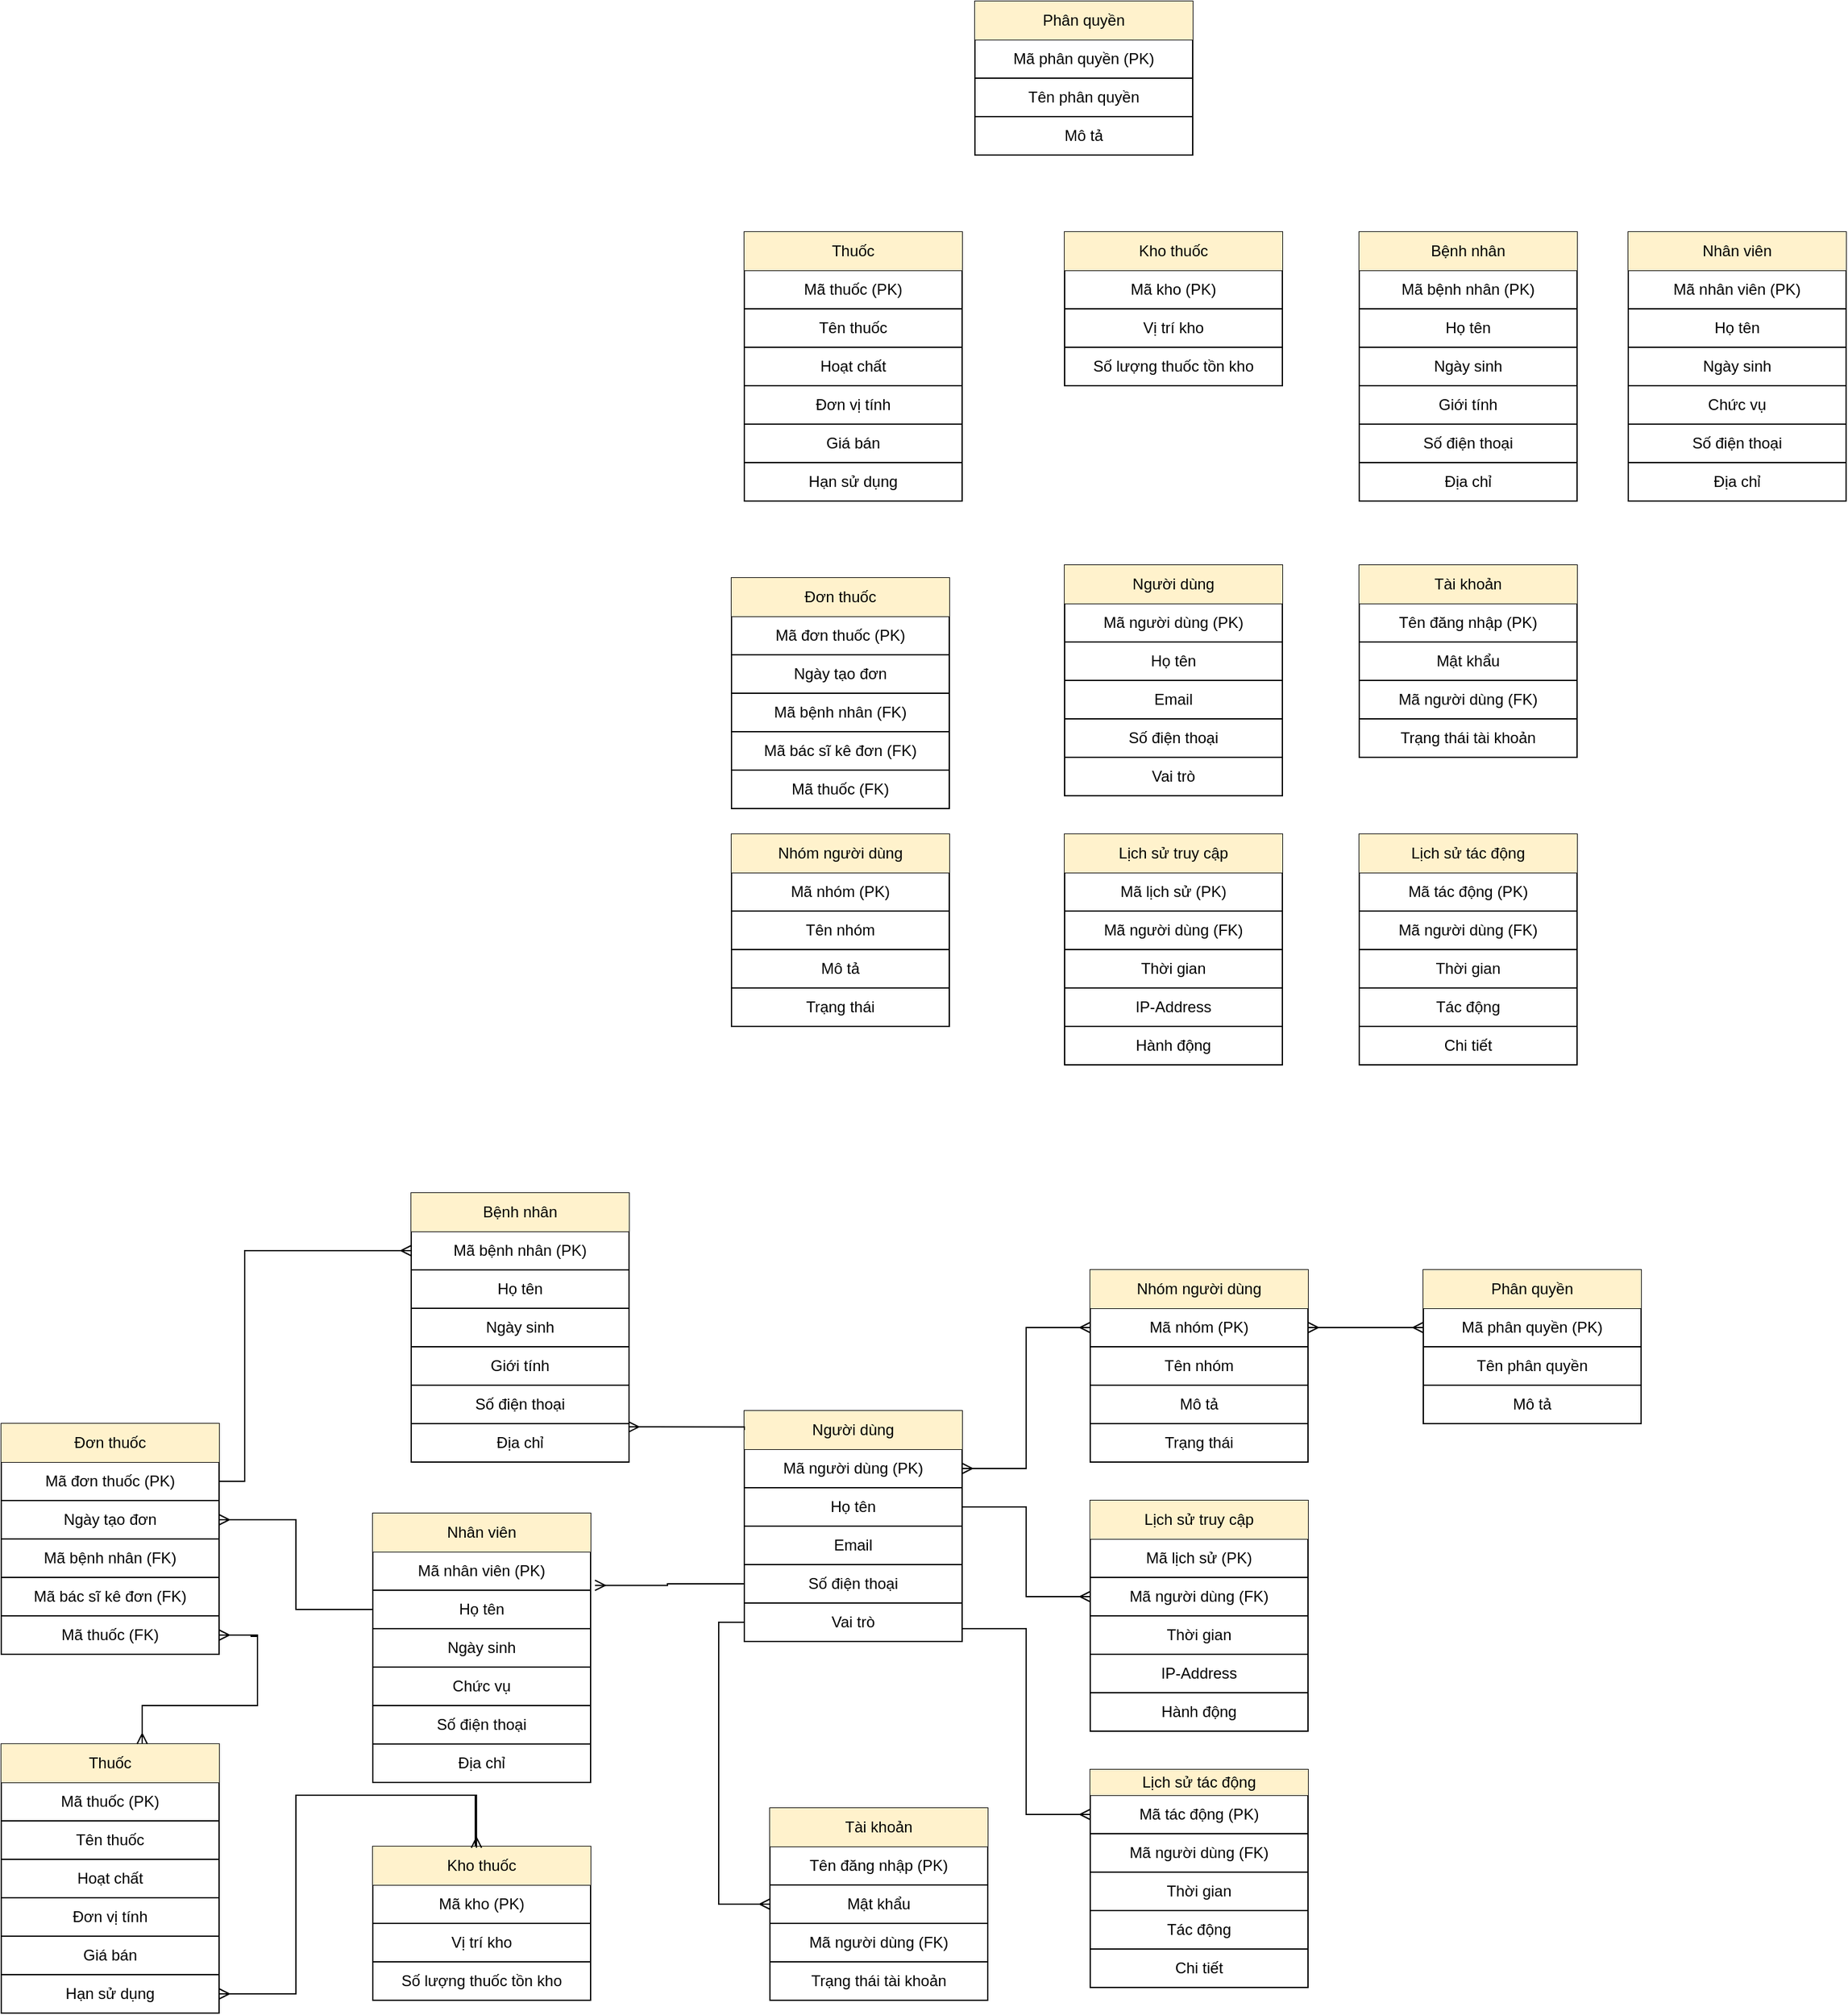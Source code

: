 <mxfile version="26.1.1">
  <diagram name="Page-1" id="z9evsVg3gGRXCus6Xwm4">
    <mxGraphModel dx="2239" dy="1864" grid="1" gridSize="10" guides="1" tooltips="1" connect="1" arrows="1" fold="1" page="1" pageScale="1" pageWidth="850" pageHeight="1100" math="0" shadow="0">
      <root>
        <mxCell id="0" />
        <mxCell id="1" parent="0" />
        <mxCell id="LTYSTHp4oNQy4ypWHdZn-3" value="" style="shape=table;startSize=0;container=1;collapsible=0;childLayout=tableLayout;" parent="1" vertex="1">
          <mxGeometry x="90" y="80" width="170" height="210" as="geometry" />
        </mxCell>
        <mxCell id="LTYSTHp4oNQy4ypWHdZn-4" value="" style="shape=tableRow;horizontal=0;startSize=0;swimlaneHead=0;swimlaneBody=0;strokeColor=inherit;top=0;left=0;bottom=0;right=0;collapsible=0;dropTarget=0;fillColor=none;points=[[0,0.5],[1,0.5]];portConstraint=eastwest;" parent="LTYSTHp4oNQy4ypWHdZn-3" vertex="1">
          <mxGeometry width="170" height="30" as="geometry" />
        </mxCell>
        <mxCell id="LTYSTHp4oNQy4ypWHdZn-5" value="Thuốc" style="shape=partialRectangle;html=1;whiteSpace=wrap;connectable=0;strokeColor=#d6b656;overflow=hidden;fillColor=#fff2cc;top=0;left=0;bottom=0;right=0;pointerEvents=1;" parent="LTYSTHp4oNQy4ypWHdZn-4" vertex="1">
          <mxGeometry width="170" height="30" as="geometry">
            <mxRectangle width="170" height="30" as="alternateBounds" />
          </mxGeometry>
        </mxCell>
        <mxCell id="LTYSTHp4oNQy4ypWHdZn-6" value="" style="shape=tableRow;horizontal=0;startSize=0;swimlaneHead=0;swimlaneBody=0;strokeColor=inherit;top=0;left=0;bottom=0;right=0;collapsible=0;dropTarget=0;fillColor=none;points=[[0,0.5],[1,0.5]];portConstraint=eastwest;" parent="LTYSTHp4oNQy4ypWHdZn-3" vertex="1">
          <mxGeometry y="30" width="170" height="30" as="geometry" />
        </mxCell>
        <mxCell id="LTYSTHp4oNQy4ypWHdZn-7" value="Mã thuốc (PK)" style="shape=partialRectangle;html=1;whiteSpace=wrap;connectable=0;strokeColor=inherit;overflow=hidden;fillColor=none;top=0;left=0;bottom=0;right=0;pointerEvents=1;" parent="LTYSTHp4oNQy4ypWHdZn-6" vertex="1">
          <mxGeometry width="170" height="30" as="geometry">
            <mxRectangle width="170" height="30" as="alternateBounds" />
          </mxGeometry>
        </mxCell>
        <mxCell id="LTYSTHp4oNQy4ypWHdZn-8" value="" style="shape=tableRow;horizontal=0;startSize=0;swimlaneHead=0;swimlaneBody=0;strokeColor=inherit;top=0;left=0;bottom=0;right=0;collapsible=0;dropTarget=0;fillColor=none;points=[[0,0.5],[1,0.5]];portConstraint=eastwest;" parent="LTYSTHp4oNQy4ypWHdZn-3" vertex="1">
          <mxGeometry y="60" width="170" height="30" as="geometry" />
        </mxCell>
        <mxCell id="LTYSTHp4oNQy4ypWHdZn-9" value="Tên thuốc" style="shape=partialRectangle;html=1;whiteSpace=wrap;connectable=0;strokeColor=inherit;overflow=hidden;fillColor=none;top=0;left=0;bottom=0;right=0;pointerEvents=1;" parent="LTYSTHp4oNQy4ypWHdZn-8" vertex="1">
          <mxGeometry width="170" height="30" as="geometry">
            <mxRectangle width="170" height="30" as="alternateBounds" />
          </mxGeometry>
        </mxCell>
        <mxCell id="LTYSTHp4oNQy4ypWHdZn-10" value="" style="shape=tableRow;horizontal=0;startSize=0;swimlaneHead=0;swimlaneBody=0;strokeColor=inherit;top=0;left=0;bottom=0;right=0;collapsible=0;dropTarget=0;fillColor=none;points=[[0,0.5],[1,0.5]];portConstraint=eastwest;" parent="LTYSTHp4oNQy4ypWHdZn-3" vertex="1">
          <mxGeometry y="90" width="170" height="30" as="geometry" />
        </mxCell>
        <mxCell id="LTYSTHp4oNQy4ypWHdZn-11" value="Hoạt chất" style="shape=partialRectangle;html=1;whiteSpace=wrap;connectable=0;strokeColor=inherit;overflow=hidden;fillColor=none;top=0;left=0;bottom=0;right=0;pointerEvents=1;" parent="LTYSTHp4oNQy4ypWHdZn-10" vertex="1">
          <mxGeometry width="170" height="30" as="geometry">
            <mxRectangle width="170" height="30" as="alternateBounds" />
          </mxGeometry>
        </mxCell>
        <mxCell id="LTYSTHp4oNQy4ypWHdZn-12" value="" style="shape=tableRow;horizontal=0;startSize=0;swimlaneHead=0;swimlaneBody=0;strokeColor=inherit;top=0;left=0;bottom=0;right=0;collapsible=0;dropTarget=0;fillColor=none;points=[[0,0.5],[1,0.5]];portConstraint=eastwest;" parent="LTYSTHp4oNQy4ypWHdZn-3" vertex="1">
          <mxGeometry y="120" width="170" height="30" as="geometry" />
        </mxCell>
        <mxCell id="LTYSTHp4oNQy4ypWHdZn-13" value="Đơn vị tính" style="shape=partialRectangle;html=1;whiteSpace=wrap;connectable=0;strokeColor=inherit;overflow=hidden;fillColor=none;top=0;left=0;bottom=0;right=0;pointerEvents=1;" parent="LTYSTHp4oNQy4ypWHdZn-12" vertex="1">
          <mxGeometry width="170" height="30" as="geometry">
            <mxRectangle width="170" height="30" as="alternateBounds" />
          </mxGeometry>
        </mxCell>
        <mxCell id="LTYSTHp4oNQy4ypWHdZn-14" value="" style="shape=tableRow;horizontal=0;startSize=0;swimlaneHead=0;swimlaneBody=0;strokeColor=inherit;top=0;left=0;bottom=0;right=0;collapsible=0;dropTarget=0;fillColor=none;points=[[0,0.5],[1,0.5]];portConstraint=eastwest;" parent="LTYSTHp4oNQy4ypWHdZn-3" vertex="1">
          <mxGeometry y="150" width="170" height="30" as="geometry" />
        </mxCell>
        <mxCell id="LTYSTHp4oNQy4ypWHdZn-15" value="Giá bán" style="shape=partialRectangle;html=1;whiteSpace=wrap;connectable=0;strokeColor=inherit;overflow=hidden;fillColor=none;top=0;left=0;bottom=0;right=0;pointerEvents=1;" parent="LTYSTHp4oNQy4ypWHdZn-14" vertex="1">
          <mxGeometry width="170" height="30" as="geometry">
            <mxRectangle width="170" height="30" as="alternateBounds" />
          </mxGeometry>
        </mxCell>
        <mxCell id="LTYSTHp4oNQy4ypWHdZn-16" style="shape=tableRow;horizontal=0;startSize=0;swimlaneHead=0;swimlaneBody=0;strokeColor=inherit;top=0;left=0;bottom=0;right=0;collapsible=0;dropTarget=0;fillColor=none;points=[[0,0.5],[1,0.5]];portConstraint=eastwest;" parent="LTYSTHp4oNQy4ypWHdZn-3" vertex="1">
          <mxGeometry y="180" width="170" height="30" as="geometry" />
        </mxCell>
        <mxCell id="LTYSTHp4oNQy4ypWHdZn-17" value="Hạn sử dụng" style="shape=partialRectangle;html=1;whiteSpace=wrap;connectable=0;strokeColor=inherit;overflow=hidden;fillColor=none;top=0;left=0;bottom=0;right=0;pointerEvents=1;" parent="LTYSTHp4oNQy4ypWHdZn-16" vertex="1">
          <mxGeometry width="170" height="30" as="geometry">
            <mxRectangle width="170" height="30" as="alternateBounds" />
          </mxGeometry>
        </mxCell>
        <mxCell id="LTYSTHp4oNQy4ypWHdZn-18" value="" style="shape=table;startSize=0;container=1;collapsible=0;childLayout=tableLayout;" parent="1" vertex="1">
          <mxGeometry x="340" y="340" width="170" height="180" as="geometry" />
        </mxCell>
        <mxCell id="LTYSTHp4oNQy4ypWHdZn-19" value="" style="shape=tableRow;horizontal=0;startSize=0;swimlaneHead=0;swimlaneBody=0;strokeColor=inherit;top=0;left=0;bottom=0;right=0;collapsible=0;dropTarget=0;fillColor=none;points=[[0,0.5],[1,0.5]];portConstraint=eastwest;" parent="LTYSTHp4oNQy4ypWHdZn-18" vertex="1">
          <mxGeometry width="170" height="30" as="geometry" />
        </mxCell>
        <mxCell id="LTYSTHp4oNQy4ypWHdZn-20" value="Người dùng" style="shape=partialRectangle;html=1;whiteSpace=wrap;connectable=0;strokeColor=#d6b656;overflow=hidden;fillColor=#fff2cc;top=0;left=0;bottom=0;right=0;pointerEvents=1;" parent="LTYSTHp4oNQy4ypWHdZn-19" vertex="1">
          <mxGeometry width="170" height="30" as="geometry">
            <mxRectangle width="170" height="30" as="alternateBounds" />
          </mxGeometry>
        </mxCell>
        <mxCell id="LTYSTHp4oNQy4ypWHdZn-21" value="" style="shape=tableRow;horizontal=0;startSize=0;swimlaneHead=0;swimlaneBody=0;strokeColor=inherit;top=0;left=0;bottom=0;right=0;collapsible=0;dropTarget=0;fillColor=none;points=[[0,0.5],[1,0.5]];portConstraint=eastwest;" parent="LTYSTHp4oNQy4ypWHdZn-18" vertex="1">
          <mxGeometry y="30" width="170" height="30" as="geometry" />
        </mxCell>
        <mxCell id="LTYSTHp4oNQy4ypWHdZn-22" value="Mã người dùng (PK)" style="shape=partialRectangle;html=1;whiteSpace=wrap;connectable=0;strokeColor=inherit;overflow=hidden;fillColor=none;top=0;left=0;bottom=0;right=0;pointerEvents=1;" parent="LTYSTHp4oNQy4ypWHdZn-21" vertex="1">
          <mxGeometry width="170" height="30" as="geometry">
            <mxRectangle width="170" height="30" as="alternateBounds" />
          </mxGeometry>
        </mxCell>
        <mxCell id="LTYSTHp4oNQy4ypWHdZn-23" value="" style="shape=tableRow;horizontal=0;startSize=0;swimlaneHead=0;swimlaneBody=0;strokeColor=inherit;top=0;left=0;bottom=0;right=0;collapsible=0;dropTarget=0;fillColor=none;points=[[0,0.5],[1,0.5]];portConstraint=eastwest;" parent="LTYSTHp4oNQy4ypWHdZn-18" vertex="1">
          <mxGeometry y="60" width="170" height="30" as="geometry" />
        </mxCell>
        <mxCell id="LTYSTHp4oNQy4ypWHdZn-24" value="Họ tên" style="shape=partialRectangle;html=1;whiteSpace=wrap;connectable=0;strokeColor=inherit;overflow=hidden;fillColor=none;top=0;left=0;bottom=0;right=0;pointerEvents=1;" parent="LTYSTHp4oNQy4ypWHdZn-23" vertex="1">
          <mxGeometry width="170" height="30" as="geometry">
            <mxRectangle width="170" height="30" as="alternateBounds" />
          </mxGeometry>
        </mxCell>
        <mxCell id="LTYSTHp4oNQy4ypWHdZn-25" value="" style="shape=tableRow;horizontal=0;startSize=0;swimlaneHead=0;swimlaneBody=0;strokeColor=inherit;top=0;left=0;bottom=0;right=0;collapsible=0;dropTarget=0;fillColor=none;points=[[0,0.5],[1,0.5]];portConstraint=eastwest;" parent="LTYSTHp4oNQy4ypWHdZn-18" vertex="1">
          <mxGeometry y="90" width="170" height="30" as="geometry" />
        </mxCell>
        <mxCell id="LTYSTHp4oNQy4ypWHdZn-26" value="Email" style="shape=partialRectangle;html=1;whiteSpace=wrap;connectable=0;strokeColor=inherit;overflow=hidden;fillColor=none;top=0;left=0;bottom=0;right=0;pointerEvents=1;" parent="LTYSTHp4oNQy4ypWHdZn-25" vertex="1">
          <mxGeometry width="170" height="30" as="geometry">
            <mxRectangle width="170" height="30" as="alternateBounds" />
          </mxGeometry>
        </mxCell>
        <mxCell id="LTYSTHp4oNQy4ypWHdZn-27" value="" style="shape=tableRow;horizontal=0;startSize=0;swimlaneHead=0;swimlaneBody=0;strokeColor=inherit;top=0;left=0;bottom=0;right=0;collapsible=0;dropTarget=0;fillColor=none;points=[[0,0.5],[1,0.5]];portConstraint=eastwest;" parent="LTYSTHp4oNQy4ypWHdZn-18" vertex="1">
          <mxGeometry y="120" width="170" height="30" as="geometry" />
        </mxCell>
        <mxCell id="LTYSTHp4oNQy4ypWHdZn-28" value="Số điện thoại" style="shape=partialRectangle;html=1;whiteSpace=wrap;connectable=0;strokeColor=inherit;overflow=hidden;fillColor=none;top=0;left=0;bottom=0;right=0;pointerEvents=1;" parent="LTYSTHp4oNQy4ypWHdZn-27" vertex="1">
          <mxGeometry width="170" height="30" as="geometry">
            <mxRectangle width="170" height="30" as="alternateBounds" />
          </mxGeometry>
        </mxCell>
        <mxCell id="LTYSTHp4oNQy4ypWHdZn-29" value="" style="shape=tableRow;horizontal=0;startSize=0;swimlaneHead=0;swimlaneBody=0;strokeColor=inherit;top=0;left=0;bottom=0;right=0;collapsible=0;dropTarget=0;fillColor=none;points=[[0,0.5],[1,0.5]];portConstraint=eastwest;" parent="LTYSTHp4oNQy4ypWHdZn-18" vertex="1">
          <mxGeometry y="150" width="170" height="30" as="geometry" />
        </mxCell>
        <mxCell id="LTYSTHp4oNQy4ypWHdZn-30" value="Vai trò" style="shape=partialRectangle;html=1;whiteSpace=wrap;connectable=0;strokeColor=inherit;overflow=hidden;fillColor=none;top=0;left=0;bottom=0;right=0;pointerEvents=1;" parent="LTYSTHp4oNQy4ypWHdZn-29" vertex="1">
          <mxGeometry width="170" height="30" as="geometry">
            <mxRectangle width="170" height="30" as="alternateBounds" />
          </mxGeometry>
        </mxCell>
        <mxCell id="LTYSTHp4oNQy4ypWHdZn-33" value="" style="shape=table;startSize=0;container=1;collapsible=0;childLayout=tableLayout;" parent="1" vertex="1">
          <mxGeometry x="80" y="350" width="170" height="180" as="geometry" />
        </mxCell>
        <mxCell id="LTYSTHp4oNQy4ypWHdZn-34" value="" style="shape=tableRow;horizontal=0;startSize=0;swimlaneHead=0;swimlaneBody=0;strokeColor=inherit;top=0;left=0;bottom=0;right=0;collapsible=0;dropTarget=0;fillColor=none;points=[[0,0.5],[1,0.5]];portConstraint=eastwest;" parent="LTYSTHp4oNQy4ypWHdZn-33" vertex="1">
          <mxGeometry width="170" height="30" as="geometry" />
        </mxCell>
        <mxCell id="LTYSTHp4oNQy4ypWHdZn-35" value="Đơn thuốc" style="shape=partialRectangle;html=1;whiteSpace=wrap;connectable=0;strokeColor=#d6b656;overflow=hidden;fillColor=#fff2cc;top=0;left=0;bottom=0;right=0;pointerEvents=1;" parent="LTYSTHp4oNQy4ypWHdZn-34" vertex="1">
          <mxGeometry width="170" height="30" as="geometry">
            <mxRectangle width="170" height="30" as="alternateBounds" />
          </mxGeometry>
        </mxCell>
        <mxCell id="LTYSTHp4oNQy4ypWHdZn-36" value="" style="shape=tableRow;horizontal=0;startSize=0;swimlaneHead=0;swimlaneBody=0;strokeColor=inherit;top=0;left=0;bottom=0;right=0;collapsible=0;dropTarget=0;fillColor=none;points=[[0,0.5],[1,0.5]];portConstraint=eastwest;" parent="LTYSTHp4oNQy4ypWHdZn-33" vertex="1">
          <mxGeometry y="30" width="170" height="30" as="geometry" />
        </mxCell>
        <mxCell id="LTYSTHp4oNQy4ypWHdZn-37" value="Mã đơn thuốc (PK)" style="shape=partialRectangle;html=1;whiteSpace=wrap;connectable=0;strokeColor=inherit;overflow=hidden;fillColor=none;top=0;left=0;bottom=0;right=0;pointerEvents=1;" parent="LTYSTHp4oNQy4ypWHdZn-36" vertex="1">
          <mxGeometry width="170" height="30" as="geometry">
            <mxRectangle width="170" height="30" as="alternateBounds" />
          </mxGeometry>
        </mxCell>
        <mxCell id="LTYSTHp4oNQy4ypWHdZn-38" value="" style="shape=tableRow;horizontal=0;startSize=0;swimlaneHead=0;swimlaneBody=0;strokeColor=inherit;top=0;left=0;bottom=0;right=0;collapsible=0;dropTarget=0;fillColor=none;points=[[0,0.5],[1,0.5]];portConstraint=eastwest;" parent="LTYSTHp4oNQy4ypWHdZn-33" vertex="1">
          <mxGeometry y="60" width="170" height="30" as="geometry" />
        </mxCell>
        <mxCell id="LTYSTHp4oNQy4ypWHdZn-39" value="Ngày tạo đơn" style="shape=partialRectangle;html=1;whiteSpace=wrap;connectable=0;strokeColor=inherit;overflow=hidden;fillColor=none;top=0;left=0;bottom=0;right=0;pointerEvents=1;" parent="LTYSTHp4oNQy4ypWHdZn-38" vertex="1">
          <mxGeometry width="170" height="30" as="geometry">
            <mxRectangle width="170" height="30" as="alternateBounds" />
          </mxGeometry>
        </mxCell>
        <mxCell id="LTYSTHp4oNQy4ypWHdZn-40" value="" style="shape=tableRow;horizontal=0;startSize=0;swimlaneHead=0;swimlaneBody=0;strokeColor=inherit;top=0;left=0;bottom=0;right=0;collapsible=0;dropTarget=0;fillColor=none;points=[[0,0.5],[1,0.5]];portConstraint=eastwest;" parent="LTYSTHp4oNQy4ypWHdZn-33" vertex="1">
          <mxGeometry y="90" width="170" height="30" as="geometry" />
        </mxCell>
        <mxCell id="LTYSTHp4oNQy4ypWHdZn-41" value="Mã bệnh nhân (FK)" style="shape=partialRectangle;html=1;whiteSpace=wrap;connectable=0;strokeColor=inherit;overflow=hidden;fillColor=none;top=0;left=0;bottom=0;right=0;pointerEvents=1;" parent="LTYSTHp4oNQy4ypWHdZn-40" vertex="1">
          <mxGeometry width="170" height="30" as="geometry">
            <mxRectangle width="170" height="30" as="alternateBounds" />
          </mxGeometry>
        </mxCell>
        <mxCell id="LTYSTHp4oNQy4ypWHdZn-42" value="" style="shape=tableRow;horizontal=0;startSize=0;swimlaneHead=0;swimlaneBody=0;strokeColor=inherit;top=0;left=0;bottom=0;right=0;collapsible=0;dropTarget=0;fillColor=none;points=[[0,0.5],[1,0.5]];portConstraint=eastwest;" parent="LTYSTHp4oNQy4ypWHdZn-33" vertex="1">
          <mxGeometry y="120" width="170" height="30" as="geometry" />
        </mxCell>
        <mxCell id="LTYSTHp4oNQy4ypWHdZn-43" value="Mã bác sĩ kê đơn (FK)" style="shape=partialRectangle;html=1;whiteSpace=wrap;connectable=0;strokeColor=inherit;overflow=hidden;fillColor=none;top=0;left=0;bottom=0;right=0;pointerEvents=1;" parent="LTYSTHp4oNQy4ypWHdZn-42" vertex="1">
          <mxGeometry width="170" height="30" as="geometry">
            <mxRectangle width="170" height="30" as="alternateBounds" />
          </mxGeometry>
        </mxCell>
        <mxCell id="LTYSTHp4oNQy4ypWHdZn-44" value="" style="shape=tableRow;horizontal=0;startSize=0;swimlaneHead=0;swimlaneBody=0;strokeColor=inherit;top=0;left=0;bottom=0;right=0;collapsible=0;dropTarget=0;fillColor=none;points=[[0,0.5],[1,0.5]];portConstraint=eastwest;" parent="LTYSTHp4oNQy4ypWHdZn-33" vertex="1">
          <mxGeometry y="150" width="170" height="30" as="geometry" />
        </mxCell>
        <mxCell id="LTYSTHp4oNQy4ypWHdZn-45" value="Mã thuốc (FK)" style="shape=partialRectangle;html=1;whiteSpace=wrap;connectable=0;strokeColor=inherit;overflow=hidden;fillColor=none;top=0;left=0;bottom=0;right=0;pointerEvents=1;" parent="LTYSTHp4oNQy4ypWHdZn-44" vertex="1">
          <mxGeometry width="170" height="30" as="geometry">
            <mxRectangle width="170" height="30" as="alternateBounds" />
          </mxGeometry>
        </mxCell>
        <mxCell id="LTYSTHp4oNQy4ypWHdZn-48" value="" style="shape=table;startSize=0;container=1;collapsible=0;childLayout=tableLayout;" parent="1" vertex="1">
          <mxGeometry x="570" y="80" width="170" height="210" as="geometry" />
        </mxCell>
        <mxCell id="LTYSTHp4oNQy4ypWHdZn-49" value="" style="shape=tableRow;horizontal=0;startSize=0;swimlaneHead=0;swimlaneBody=0;strokeColor=inherit;top=0;left=0;bottom=0;right=0;collapsible=0;dropTarget=0;fillColor=none;points=[[0,0.5],[1,0.5]];portConstraint=eastwest;" parent="LTYSTHp4oNQy4ypWHdZn-48" vertex="1">
          <mxGeometry width="170" height="30" as="geometry" />
        </mxCell>
        <mxCell id="LTYSTHp4oNQy4ypWHdZn-50" value="Bệnh nhân" style="shape=partialRectangle;html=1;whiteSpace=wrap;connectable=0;strokeColor=#d6b656;overflow=hidden;fillColor=#fff2cc;top=0;left=0;bottom=0;right=0;pointerEvents=1;" parent="LTYSTHp4oNQy4ypWHdZn-49" vertex="1">
          <mxGeometry width="170" height="30" as="geometry">
            <mxRectangle width="170" height="30" as="alternateBounds" />
          </mxGeometry>
        </mxCell>
        <mxCell id="LTYSTHp4oNQy4ypWHdZn-51" value="" style="shape=tableRow;horizontal=0;startSize=0;swimlaneHead=0;swimlaneBody=0;strokeColor=inherit;top=0;left=0;bottom=0;right=0;collapsible=0;dropTarget=0;fillColor=none;points=[[0,0.5],[1,0.5]];portConstraint=eastwest;" parent="LTYSTHp4oNQy4ypWHdZn-48" vertex="1">
          <mxGeometry y="30" width="170" height="30" as="geometry" />
        </mxCell>
        <mxCell id="LTYSTHp4oNQy4ypWHdZn-52" value="Mã bệnh nhân&amp;nbsp;(PK)" style="shape=partialRectangle;html=1;whiteSpace=wrap;connectable=0;strokeColor=inherit;overflow=hidden;fillColor=none;top=0;left=0;bottom=0;right=0;pointerEvents=1;" parent="LTYSTHp4oNQy4ypWHdZn-51" vertex="1">
          <mxGeometry width="170" height="30" as="geometry">
            <mxRectangle width="170" height="30" as="alternateBounds" />
          </mxGeometry>
        </mxCell>
        <mxCell id="LTYSTHp4oNQy4ypWHdZn-53" value="" style="shape=tableRow;horizontal=0;startSize=0;swimlaneHead=0;swimlaneBody=0;strokeColor=inherit;top=0;left=0;bottom=0;right=0;collapsible=0;dropTarget=0;fillColor=none;points=[[0,0.5],[1,0.5]];portConstraint=eastwest;" parent="LTYSTHp4oNQy4ypWHdZn-48" vertex="1">
          <mxGeometry y="60" width="170" height="30" as="geometry" />
        </mxCell>
        <mxCell id="LTYSTHp4oNQy4ypWHdZn-54" value="Họ tên" style="shape=partialRectangle;html=1;whiteSpace=wrap;connectable=0;strokeColor=inherit;overflow=hidden;fillColor=none;top=0;left=0;bottom=0;right=0;pointerEvents=1;" parent="LTYSTHp4oNQy4ypWHdZn-53" vertex="1">
          <mxGeometry width="170" height="30" as="geometry">
            <mxRectangle width="170" height="30" as="alternateBounds" />
          </mxGeometry>
        </mxCell>
        <mxCell id="LTYSTHp4oNQy4ypWHdZn-55" value="" style="shape=tableRow;horizontal=0;startSize=0;swimlaneHead=0;swimlaneBody=0;strokeColor=inherit;top=0;left=0;bottom=0;right=0;collapsible=0;dropTarget=0;fillColor=none;points=[[0,0.5],[1,0.5]];portConstraint=eastwest;" parent="LTYSTHp4oNQy4ypWHdZn-48" vertex="1">
          <mxGeometry y="90" width="170" height="30" as="geometry" />
        </mxCell>
        <mxCell id="LTYSTHp4oNQy4ypWHdZn-56" value="Ngày sinh" style="shape=partialRectangle;html=1;whiteSpace=wrap;connectable=0;strokeColor=inherit;overflow=hidden;fillColor=none;top=0;left=0;bottom=0;right=0;pointerEvents=1;" parent="LTYSTHp4oNQy4ypWHdZn-55" vertex="1">
          <mxGeometry width="170" height="30" as="geometry">
            <mxRectangle width="170" height="30" as="alternateBounds" />
          </mxGeometry>
        </mxCell>
        <mxCell id="LTYSTHp4oNQy4ypWHdZn-57" value="" style="shape=tableRow;horizontal=0;startSize=0;swimlaneHead=0;swimlaneBody=0;strokeColor=inherit;top=0;left=0;bottom=0;right=0;collapsible=0;dropTarget=0;fillColor=none;points=[[0,0.5],[1,0.5]];portConstraint=eastwest;" parent="LTYSTHp4oNQy4ypWHdZn-48" vertex="1">
          <mxGeometry y="120" width="170" height="30" as="geometry" />
        </mxCell>
        <mxCell id="LTYSTHp4oNQy4ypWHdZn-58" value="Giới tính" style="shape=partialRectangle;html=1;whiteSpace=wrap;connectable=0;strokeColor=inherit;overflow=hidden;fillColor=none;top=0;left=0;bottom=0;right=0;pointerEvents=1;" parent="LTYSTHp4oNQy4ypWHdZn-57" vertex="1">
          <mxGeometry width="170" height="30" as="geometry">
            <mxRectangle width="170" height="30" as="alternateBounds" />
          </mxGeometry>
        </mxCell>
        <mxCell id="LTYSTHp4oNQy4ypWHdZn-59" value="" style="shape=tableRow;horizontal=0;startSize=0;swimlaneHead=0;swimlaneBody=0;strokeColor=inherit;top=0;left=0;bottom=0;right=0;collapsible=0;dropTarget=0;fillColor=none;points=[[0,0.5],[1,0.5]];portConstraint=eastwest;" parent="LTYSTHp4oNQy4ypWHdZn-48" vertex="1">
          <mxGeometry y="150" width="170" height="30" as="geometry" />
        </mxCell>
        <mxCell id="LTYSTHp4oNQy4ypWHdZn-60" value="Số điện thoại" style="shape=partialRectangle;html=1;whiteSpace=wrap;connectable=0;strokeColor=inherit;overflow=hidden;fillColor=none;top=0;left=0;bottom=0;right=0;pointerEvents=1;" parent="LTYSTHp4oNQy4ypWHdZn-59" vertex="1">
          <mxGeometry width="170" height="30" as="geometry">
            <mxRectangle width="170" height="30" as="alternateBounds" />
          </mxGeometry>
        </mxCell>
        <mxCell id="LTYSTHp4oNQy4ypWHdZn-61" style="shape=tableRow;horizontal=0;startSize=0;swimlaneHead=0;swimlaneBody=0;strokeColor=inherit;top=0;left=0;bottom=0;right=0;collapsible=0;dropTarget=0;fillColor=none;points=[[0,0.5],[1,0.5]];portConstraint=eastwest;" parent="LTYSTHp4oNQy4ypWHdZn-48" vertex="1">
          <mxGeometry y="180" width="170" height="30" as="geometry" />
        </mxCell>
        <mxCell id="LTYSTHp4oNQy4ypWHdZn-62" value="Địa chỉ" style="shape=partialRectangle;html=1;whiteSpace=wrap;connectable=0;strokeColor=inherit;overflow=hidden;fillColor=none;top=0;left=0;bottom=0;right=0;pointerEvents=1;" parent="LTYSTHp4oNQy4ypWHdZn-61" vertex="1">
          <mxGeometry width="170" height="30" as="geometry">
            <mxRectangle width="170" height="30" as="alternateBounds" />
          </mxGeometry>
        </mxCell>
        <mxCell id="LTYSTHp4oNQy4ypWHdZn-63" value="" style="shape=table;startSize=0;container=1;collapsible=0;childLayout=tableLayout;" parent="1" vertex="1">
          <mxGeometry x="340" y="80" width="170" height="120" as="geometry" />
        </mxCell>
        <mxCell id="LTYSTHp4oNQy4ypWHdZn-64" value="" style="shape=tableRow;horizontal=0;startSize=0;swimlaneHead=0;swimlaneBody=0;strokeColor=inherit;top=0;left=0;bottom=0;right=0;collapsible=0;dropTarget=0;fillColor=none;points=[[0,0.5],[1,0.5]];portConstraint=eastwest;" parent="LTYSTHp4oNQy4ypWHdZn-63" vertex="1">
          <mxGeometry width="170" height="30" as="geometry" />
        </mxCell>
        <mxCell id="LTYSTHp4oNQy4ypWHdZn-65" value="Kho thuốc" style="shape=partialRectangle;html=1;whiteSpace=wrap;connectable=0;strokeColor=#d6b656;overflow=hidden;fillColor=#fff2cc;top=0;left=0;bottom=0;right=0;pointerEvents=1;" parent="LTYSTHp4oNQy4ypWHdZn-64" vertex="1">
          <mxGeometry width="170" height="30" as="geometry">
            <mxRectangle width="170" height="30" as="alternateBounds" />
          </mxGeometry>
        </mxCell>
        <mxCell id="LTYSTHp4oNQy4ypWHdZn-66" value="" style="shape=tableRow;horizontal=0;startSize=0;swimlaneHead=0;swimlaneBody=0;strokeColor=inherit;top=0;left=0;bottom=0;right=0;collapsible=0;dropTarget=0;fillColor=none;points=[[0,0.5],[1,0.5]];portConstraint=eastwest;" parent="LTYSTHp4oNQy4ypWHdZn-63" vertex="1">
          <mxGeometry y="30" width="170" height="30" as="geometry" />
        </mxCell>
        <mxCell id="LTYSTHp4oNQy4ypWHdZn-67" value="Mã kho (PK)" style="shape=partialRectangle;html=1;whiteSpace=wrap;connectable=0;strokeColor=inherit;overflow=hidden;fillColor=none;top=0;left=0;bottom=0;right=0;pointerEvents=1;" parent="LTYSTHp4oNQy4ypWHdZn-66" vertex="1">
          <mxGeometry width="170" height="30" as="geometry">
            <mxRectangle width="170" height="30" as="alternateBounds" />
          </mxGeometry>
        </mxCell>
        <mxCell id="LTYSTHp4oNQy4ypWHdZn-68" value="" style="shape=tableRow;horizontal=0;startSize=0;swimlaneHead=0;swimlaneBody=0;strokeColor=inherit;top=0;left=0;bottom=0;right=0;collapsible=0;dropTarget=0;fillColor=none;points=[[0,0.5],[1,0.5]];portConstraint=eastwest;" parent="LTYSTHp4oNQy4ypWHdZn-63" vertex="1">
          <mxGeometry y="60" width="170" height="30" as="geometry" />
        </mxCell>
        <mxCell id="LTYSTHp4oNQy4ypWHdZn-69" value="Vị trí kho" style="shape=partialRectangle;html=1;whiteSpace=wrap;connectable=0;strokeColor=inherit;overflow=hidden;fillColor=none;top=0;left=0;bottom=0;right=0;pointerEvents=1;" parent="LTYSTHp4oNQy4ypWHdZn-68" vertex="1">
          <mxGeometry width="170" height="30" as="geometry">
            <mxRectangle width="170" height="30" as="alternateBounds" />
          </mxGeometry>
        </mxCell>
        <mxCell id="LTYSTHp4oNQy4ypWHdZn-70" value="" style="shape=tableRow;horizontal=0;startSize=0;swimlaneHead=0;swimlaneBody=0;strokeColor=inherit;top=0;left=0;bottom=0;right=0;collapsible=0;dropTarget=0;fillColor=none;points=[[0,0.5],[1,0.5]];portConstraint=eastwest;" parent="LTYSTHp4oNQy4ypWHdZn-63" vertex="1">
          <mxGeometry y="90" width="170" height="30" as="geometry" />
        </mxCell>
        <mxCell id="LTYSTHp4oNQy4ypWHdZn-71" value="Số lượng thuốc tồn kho" style="shape=partialRectangle;html=1;whiteSpace=wrap;connectable=0;strokeColor=inherit;overflow=hidden;fillColor=none;top=0;left=0;bottom=0;right=0;pointerEvents=1;" parent="LTYSTHp4oNQy4ypWHdZn-70" vertex="1">
          <mxGeometry width="170" height="30" as="geometry">
            <mxRectangle width="170" height="30" as="alternateBounds" />
          </mxGeometry>
        </mxCell>
        <mxCell id="LTYSTHp4oNQy4ypWHdZn-78" value="" style="shape=table;startSize=0;container=1;collapsible=0;childLayout=tableLayout;" parent="1" vertex="1">
          <mxGeometry x="570" y="340" width="170" height="150" as="geometry" />
        </mxCell>
        <mxCell id="LTYSTHp4oNQy4ypWHdZn-79" value="" style="shape=tableRow;horizontal=0;startSize=0;swimlaneHead=0;swimlaneBody=0;strokeColor=inherit;top=0;left=0;bottom=0;right=0;collapsible=0;dropTarget=0;fillColor=none;points=[[0,0.5],[1,0.5]];portConstraint=eastwest;" parent="LTYSTHp4oNQy4ypWHdZn-78" vertex="1">
          <mxGeometry width="170" height="30" as="geometry" />
        </mxCell>
        <mxCell id="LTYSTHp4oNQy4ypWHdZn-80" value="Tài khoản" style="shape=partialRectangle;html=1;whiteSpace=wrap;connectable=0;strokeColor=#d6b656;overflow=hidden;fillColor=#fff2cc;top=0;left=0;bottom=0;right=0;pointerEvents=1;" parent="LTYSTHp4oNQy4ypWHdZn-79" vertex="1">
          <mxGeometry width="170" height="30" as="geometry">
            <mxRectangle width="170" height="30" as="alternateBounds" />
          </mxGeometry>
        </mxCell>
        <mxCell id="LTYSTHp4oNQy4ypWHdZn-81" value="" style="shape=tableRow;horizontal=0;startSize=0;swimlaneHead=0;swimlaneBody=0;strokeColor=inherit;top=0;left=0;bottom=0;right=0;collapsible=0;dropTarget=0;fillColor=none;points=[[0,0.5],[1,0.5]];portConstraint=eastwest;" parent="LTYSTHp4oNQy4ypWHdZn-78" vertex="1">
          <mxGeometry y="30" width="170" height="30" as="geometry" />
        </mxCell>
        <mxCell id="LTYSTHp4oNQy4ypWHdZn-82" value="Tên đăng nhập (PK)" style="shape=partialRectangle;html=1;whiteSpace=wrap;connectable=0;strokeColor=inherit;overflow=hidden;fillColor=none;top=0;left=0;bottom=0;right=0;pointerEvents=1;" parent="LTYSTHp4oNQy4ypWHdZn-81" vertex="1">
          <mxGeometry width="170" height="30" as="geometry">
            <mxRectangle width="170" height="30" as="alternateBounds" />
          </mxGeometry>
        </mxCell>
        <mxCell id="LTYSTHp4oNQy4ypWHdZn-83" value="" style="shape=tableRow;horizontal=0;startSize=0;swimlaneHead=0;swimlaneBody=0;strokeColor=inherit;top=0;left=0;bottom=0;right=0;collapsible=0;dropTarget=0;fillColor=none;points=[[0,0.5],[1,0.5]];portConstraint=eastwest;" parent="LTYSTHp4oNQy4ypWHdZn-78" vertex="1">
          <mxGeometry y="60" width="170" height="30" as="geometry" />
        </mxCell>
        <mxCell id="LTYSTHp4oNQy4ypWHdZn-84" value="Mật khẩu" style="shape=partialRectangle;html=1;whiteSpace=wrap;connectable=0;strokeColor=inherit;overflow=hidden;fillColor=none;top=0;left=0;bottom=0;right=0;pointerEvents=1;" parent="LTYSTHp4oNQy4ypWHdZn-83" vertex="1">
          <mxGeometry width="170" height="30" as="geometry">
            <mxRectangle width="170" height="30" as="alternateBounds" />
          </mxGeometry>
        </mxCell>
        <mxCell id="LTYSTHp4oNQy4ypWHdZn-85" value="" style="shape=tableRow;horizontal=0;startSize=0;swimlaneHead=0;swimlaneBody=0;strokeColor=inherit;top=0;left=0;bottom=0;right=0;collapsible=0;dropTarget=0;fillColor=none;points=[[0,0.5],[1,0.5]];portConstraint=eastwest;" parent="LTYSTHp4oNQy4ypWHdZn-78" vertex="1">
          <mxGeometry y="90" width="170" height="30" as="geometry" />
        </mxCell>
        <mxCell id="LTYSTHp4oNQy4ypWHdZn-86" value="Mã người dùng (FK)" style="shape=partialRectangle;html=1;whiteSpace=wrap;connectable=0;strokeColor=inherit;overflow=hidden;fillColor=none;top=0;left=0;bottom=0;right=0;pointerEvents=1;" parent="LTYSTHp4oNQy4ypWHdZn-85" vertex="1">
          <mxGeometry width="170" height="30" as="geometry">
            <mxRectangle width="170" height="30" as="alternateBounds" />
          </mxGeometry>
        </mxCell>
        <mxCell id="LTYSTHp4oNQy4ypWHdZn-87" value="" style="shape=tableRow;horizontal=0;startSize=0;swimlaneHead=0;swimlaneBody=0;strokeColor=inherit;top=0;left=0;bottom=0;right=0;collapsible=0;dropTarget=0;fillColor=none;points=[[0,0.5],[1,0.5]];portConstraint=eastwest;" parent="LTYSTHp4oNQy4ypWHdZn-78" vertex="1">
          <mxGeometry y="120" width="170" height="30" as="geometry" />
        </mxCell>
        <mxCell id="LTYSTHp4oNQy4ypWHdZn-88" value="Trạng thái tài khoản" style="shape=partialRectangle;html=1;whiteSpace=wrap;connectable=0;strokeColor=inherit;overflow=hidden;fillColor=none;top=0;left=0;bottom=0;right=0;pointerEvents=1;" parent="LTYSTHp4oNQy4ypWHdZn-87" vertex="1">
          <mxGeometry width="170" height="30" as="geometry">
            <mxRectangle width="170" height="30" as="alternateBounds" />
          </mxGeometry>
        </mxCell>
        <mxCell id="LTYSTHp4oNQy4ypWHdZn-93" value="" style="shape=table;startSize=0;container=1;collapsible=0;childLayout=tableLayout;" parent="1" vertex="1">
          <mxGeometry x="80" y="550" width="170" height="150" as="geometry" />
        </mxCell>
        <mxCell id="LTYSTHp4oNQy4ypWHdZn-94" value="" style="shape=tableRow;horizontal=0;startSize=0;swimlaneHead=0;swimlaneBody=0;strokeColor=inherit;top=0;left=0;bottom=0;right=0;collapsible=0;dropTarget=0;fillColor=none;points=[[0,0.5],[1,0.5]];portConstraint=eastwest;" parent="LTYSTHp4oNQy4ypWHdZn-93" vertex="1">
          <mxGeometry width="170" height="30" as="geometry" />
        </mxCell>
        <mxCell id="LTYSTHp4oNQy4ypWHdZn-95" value="Nhóm người dùng" style="shape=partialRectangle;html=1;whiteSpace=wrap;connectable=0;strokeColor=#d6b656;overflow=hidden;fillColor=#fff2cc;top=0;left=0;bottom=0;right=0;pointerEvents=1;" parent="LTYSTHp4oNQy4ypWHdZn-94" vertex="1">
          <mxGeometry width="170" height="30" as="geometry">
            <mxRectangle width="170" height="30" as="alternateBounds" />
          </mxGeometry>
        </mxCell>
        <mxCell id="LTYSTHp4oNQy4ypWHdZn-96" value="" style="shape=tableRow;horizontal=0;startSize=0;swimlaneHead=0;swimlaneBody=0;strokeColor=inherit;top=0;left=0;bottom=0;right=0;collapsible=0;dropTarget=0;fillColor=none;points=[[0,0.5],[1,0.5]];portConstraint=eastwest;" parent="LTYSTHp4oNQy4ypWHdZn-93" vertex="1">
          <mxGeometry y="30" width="170" height="30" as="geometry" />
        </mxCell>
        <mxCell id="LTYSTHp4oNQy4ypWHdZn-97" value="Mã nhóm (PK)" style="shape=partialRectangle;html=1;whiteSpace=wrap;connectable=0;strokeColor=inherit;overflow=hidden;fillColor=none;top=0;left=0;bottom=0;right=0;pointerEvents=1;" parent="LTYSTHp4oNQy4ypWHdZn-96" vertex="1">
          <mxGeometry width="170" height="30" as="geometry">
            <mxRectangle width="170" height="30" as="alternateBounds" />
          </mxGeometry>
        </mxCell>
        <mxCell id="LTYSTHp4oNQy4ypWHdZn-98" value="" style="shape=tableRow;horizontal=0;startSize=0;swimlaneHead=0;swimlaneBody=0;strokeColor=inherit;top=0;left=0;bottom=0;right=0;collapsible=0;dropTarget=0;fillColor=none;points=[[0,0.5],[1,0.5]];portConstraint=eastwest;" parent="LTYSTHp4oNQy4ypWHdZn-93" vertex="1">
          <mxGeometry y="60" width="170" height="30" as="geometry" />
        </mxCell>
        <mxCell id="LTYSTHp4oNQy4ypWHdZn-99" value="Tên nhóm" style="shape=partialRectangle;html=1;whiteSpace=wrap;connectable=0;strokeColor=inherit;overflow=hidden;fillColor=none;top=0;left=0;bottom=0;right=0;pointerEvents=1;" parent="LTYSTHp4oNQy4ypWHdZn-98" vertex="1">
          <mxGeometry width="170" height="30" as="geometry">
            <mxRectangle width="170" height="30" as="alternateBounds" />
          </mxGeometry>
        </mxCell>
        <mxCell id="LTYSTHp4oNQy4ypWHdZn-100" value="" style="shape=tableRow;horizontal=0;startSize=0;swimlaneHead=0;swimlaneBody=0;strokeColor=inherit;top=0;left=0;bottom=0;right=0;collapsible=0;dropTarget=0;fillColor=none;points=[[0,0.5],[1,0.5]];portConstraint=eastwest;" parent="LTYSTHp4oNQy4ypWHdZn-93" vertex="1">
          <mxGeometry y="90" width="170" height="30" as="geometry" />
        </mxCell>
        <mxCell id="LTYSTHp4oNQy4ypWHdZn-101" value="Mô tả" style="shape=partialRectangle;html=1;whiteSpace=wrap;connectable=0;strokeColor=inherit;overflow=hidden;fillColor=none;top=0;left=0;bottom=0;right=0;pointerEvents=1;" parent="LTYSTHp4oNQy4ypWHdZn-100" vertex="1">
          <mxGeometry width="170" height="30" as="geometry">
            <mxRectangle width="170" height="30" as="alternateBounds" />
          </mxGeometry>
        </mxCell>
        <mxCell id="LTYSTHp4oNQy4ypWHdZn-102" value="" style="shape=tableRow;horizontal=0;startSize=0;swimlaneHead=0;swimlaneBody=0;strokeColor=inherit;top=0;left=0;bottom=0;right=0;collapsible=0;dropTarget=0;fillColor=none;points=[[0,0.5],[1,0.5]];portConstraint=eastwest;" parent="LTYSTHp4oNQy4ypWHdZn-93" vertex="1">
          <mxGeometry y="120" width="170" height="30" as="geometry" />
        </mxCell>
        <mxCell id="LTYSTHp4oNQy4ypWHdZn-103" value="Trạng thái" style="shape=partialRectangle;html=1;whiteSpace=wrap;connectable=0;strokeColor=inherit;overflow=hidden;fillColor=none;top=0;left=0;bottom=0;right=0;pointerEvents=1;" parent="LTYSTHp4oNQy4ypWHdZn-102" vertex="1">
          <mxGeometry width="170" height="30" as="geometry">
            <mxRectangle width="170" height="30" as="alternateBounds" />
          </mxGeometry>
        </mxCell>
        <mxCell id="LTYSTHp4oNQy4ypWHdZn-106" value="" style="shape=table;startSize=0;container=1;collapsible=0;childLayout=tableLayout;" parent="1" vertex="1">
          <mxGeometry x="340" y="550" width="170" height="180" as="geometry" />
        </mxCell>
        <mxCell id="LTYSTHp4oNQy4ypWHdZn-107" value="" style="shape=tableRow;horizontal=0;startSize=0;swimlaneHead=0;swimlaneBody=0;strokeColor=inherit;top=0;left=0;bottom=0;right=0;collapsible=0;dropTarget=0;fillColor=none;points=[[0,0.5],[1,0.5]];portConstraint=eastwest;" parent="LTYSTHp4oNQy4ypWHdZn-106" vertex="1">
          <mxGeometry width="170" height="30" as="geometry" />
        </mxCell>
        <mxCell id="LTYSTHp4oNQy4ypWHdZn-108" value="Lịch sử truy cập" style="shape=partialRectangle;html=1;whiteSpace=wrap;connectable=0;strokeColor=#d6b656;overflow=hidden;fillColor=#fff2cc;top=0;left=0;bottom=0;right=0;pointerEvents=1;" parent="LTYSTHp4oNQy4ypWHdZn-107" vertex="1">
          <mxGeometry width="170" height="30" as="geometry">
            <mxRectangle width="170" height="30" as="alternateBounds" />
          </mxGeometry>
        </mxCell>
        <mxCell id="LTYSTHp4oNQy4ypWHdZn-109" value="" style="shape=tableRow;horizontal=0;startSize=0;swimlaneHead=0;swimlaneBody=0;strokeColor=inherit;top=0;left=0;bottom=0;right=0;collapsible=0;dropTarget=0;fillColor=none;points=[[0,0.5],[1,0.5]];portConstraint=eastwest;" parent="LTYSTHp4oNQy4ypWHdZn-106" vertex="1">
          <mxGeometry y="30" width="170" height="30" as="geometry" />
        </mxCell>
        <mxCell id="LTYSTHp4oNQy4ypWHdZn-110" value="Mã lịch sử (PK)" style="shape=partialRectangle;html=1;whiteSpace=wrap;connectable=0;strokeColor=inherit;overflow=hidden;fillColor=none;top=0;left=0;bottom=0;right=0;pointerEvents=1;" parent="LTYSTHp4oNQy4ypWHdZn-109" vertex="1">
          <mxGeometry width="170" height="30" as="geometry">
            <mxRectangle width="170" height="30" as="alternateBounds" />
          </mxGeometry>
        </mxCell>
        <mxCell id="LTYSTHp4oNQy4ypWHdZn-111" value="" style="shape=tableRow;horizontal=0;startSize=0;swimlaneHead=0;swimlaneBody=0;strokeColor=inherit;top=0;left=0;bottom=0;right=0;collapsible=0;dropTarget=0;fillColor=none;points=[[0,0.5],[1,0.5]];portConstraint=eastwest;" parent="LTYSTHp4oNQy4ypWHdZn-106" vertex="1">
          <mxGeometry y="60" width="170" height="30" as="geometry" />
        </mxCell>
        <mxCell id="LTYSTHp4oNQy4ypWHdZn-112" value="Mã người dùng (FK)" style="shape=partialRectangle;html=1;whiteSpace=wrap;connectable=0;strokeColor=inherit;overflow=hidden;fillColor=none;top=0;left=0;bottom=0;right=0;pointerEvents=1;" parent="LTYSTHp4oNQy4ypWHdZn-111" vertex="1">
          <mxGeometry width="170" height="30" as="geometry">
            <mxRectangle width="170" height="30" as="alternateBounds" />
          </mxGeometry>
        </mxCell>
        <mxCell id="LTYSTHp4oNQy4ypWHdZn-113" value="" style="shape=tableRow;horizontal=0;startSize=0;swimlaneHead=0;swimlaneBody=0;strokeColor=inherit;top=0;left=0;bottom=0;right=0;collapsible=0;dropTarget=0;fillColor=none;points=[[0,0.5],[1,0.5]];portConstraint=eastwest;" parent="LTYSTHp4oNQy4ypWHdZn-106" vertex="1">
          <mxGeometry y="90" width="170" height="30" as="geometry" />
        </mxCell>
        <mxCell id="LTYSTHp4oNQy4ypWHdZn-114" value="Thời gian" style="shape=partialRectangle;html=1;whiteSpace=wrap;connectable=0;strokeColor=inherit;overflow=hidden;fillColor=none;top=0;left=0;bottom=0;right=0;pointerEvents=1;" parent="LTYSTHp4oNQy4ypWHdZn-113" vertex="1">
          <mxGeometry width="170" height="30" as="geometry">
            <mxRectangle width="170" height="30" as="alternateBounds" />
          </mxGeometry>
        </mxCell>
        <mxCell id="LTYSTHp4oNQy4ypWHdZn-115" value="" style="shape=tableRow;horizontal=0;startSize=0;swimlaneHead=0;swimlaneBody=0;strokeColor=inherit;top=0;left=0;bottom=0;right=0;collapsible=0;dropTarget=0;fillColor=none;points=[[0,0.5],[1,0.5]];portConstraint=eastwest;" parent="LTYSTHp4oNQy4ypWHdZn-106" vertex="1">
          <mxGeometry y="120" width="170" height="30" as="geometry" />
        </mxCell>
        <mxCell id="LTYSTHp4oNQy4ypWHdZn-116" value="IP-Address" style="shape=partialRectangle;html=1;whiteSpace=wrap;connectable=0;strokeColor=inherit;overflow=hidden;fillColor=none;top=0;left=0;bottom=0;right=0;pointerEvents=1;" parent="LTYSTHp4oNQy4ypWHdZn-115" vertex="1">
          <mxGeometry width="170" height="30" as="geometry">
            <mxRectangle width="170" height="30" as="alternateBounds" />
          </mxGeometry>
        </mxCell>
        <mxCell id="LTYSTHp4oNQy4ypWHdZn-117" value="" style="shape=tableRow;horizontal=0;startSize=0;swimlaneHead=0;swimlaneBody=0;strokeColor=inherit;top=0;left=0;bottom=0;right=0;collapsible=0;dropTarget=0;fillColor=none;points=[[0,0.5],[1,0.5]];portConstraint=eastwest;" parent="LTYSTHp4oNQy4ypWHdZn-106" vertex="1">
          <mxGeometry y="150" width="170" height="30" as="geometry" />
        </mxCell>
        <mxCell id="LTYSTHp4oNQy4ypWHdZn-118" value="Hành động" style="shape=partialRectangle;html=1;whiteSpace=wrap;connectable=0;strokeColor=inherit;overflow=hidden;fillColor=none;top=0;left=0;bottom=0;right=0;pointerEvents=1;" parent="LTYSTHp4oNQy4ypWHdZn-117" vertex="1">
          <mxGeometry width="170" height="30" as="geometry">
            <mxRectangle width="170" height="30" as="alternateBounds" />
          </mxGeometry>
        </mxCell>
        <mxCell id="LTYSTHp4oNQy4ypWHdZn-133" value="" style="shape=table;startSize=0;container=1;collapsible=0;childLayout=tableLayout;" parent="1" vertex="1">
          <mxGeometry x="570" y="550" width="170" height="180" as="geometry" />
        </mxCell>
        <mxCell id="LTYSTHp4oNQy4ypWHdZn-134" value="" style="shape=tableRow;horizontal=0;startSize=0;swimlaneHead=0;swimlaneBody=0;strokeColor=inherit;top=0;left=0;bottom=0;right=0;collapsible=0;dropTarget=0;fillColor=none;points=[[0,0.5],[1,0.5]];portConstraint=eastwest;" parent="LTYSTHp4oNQy4ypWHdZn-133" vertex="1">
          <mxGeometry width="170" height="30" as="geometry" />
        </mxCell>
        <mxCell id="LTYSTHp4oNQy4ypWHdZn-135" value="Lịch sử tác động" style="shape=partialRectangle;html=1;whiteSpace=wrap;connectable=0;strokeColor=#d6b656;overflow=hidden;fillColor=#fff2cc;top=0;left=0;bottom=0;right=0;pointerEvents=1;" parent="LTYSTHp4oNQy4ypWHdZn-134" vertex="1">
          <mxGeometry width="170" height="30" as="geometry">
            <mxRectangle width="170" height="30" as="alternateBounds" />
          </mxGeometry>
        </mxCell>
        <mxCell id="LTYSTHp4oNQy4ypWHdZn-136" value="" style="shape=tableRow;horizontal=0;startSize=0;swimlaneHead=0;swimlaneBody=0;strokeColor=inherit;top=0;left=0;bottom=0;right=0;collapsible=0;dropTarget=0;fillColor=none;points=[[0,0.5],[1,0.5]];portConstraint=eastwest;" parent="LTYSTHp4oNQy4ypWHdZn-133" vertex="1">
          <mxGeometry y="30" width="170" height="30" as="geometry" />
        </mxCell>
        <mxCell id="LTYSTHp4oNQy4ypWHdZn-137" value="Mã tác động (PK)" style="shape=partialRectangle;html=1;whiteSpace=wrap;connectable=0;strokeColor=inherit;overflow=hidden;fillColor=none;top=0;left=0;bottom=0;right=0;pointerEvents=1;" parent="LTYSTHp4oNQy4ypWHdZn-136" vertex="1">
          <mxGeometry width="170" height="30" as="geometry">
            <mxRectangle width="170" height="30" as="alternateBounds" />
          </mxGeometry>
        </mxCell>
        <mxCell id="LTYSTHp4oNQy4ypWHdZn-138" value="" style="shape=tableRow;horizontal=0;startSize=0;swimlaneHead=0;swimlaneBody=0;strokeColor=inherit;top=0;left=0;bottom=0;right=0;collapsible=0;dropTarget=0;fillColor=none;points=[[0,0.5],[1,0.5]];portConstraint=eastwest;" parent="LTYSTHp4oNQy4ypWHdZn-133" vertex="1">
          <mxGeometry y="60" width="170" height="30" as="geometry" />
        </mxCell>
        <mxCell id="LTYSTHp4oNQy4ypWHdZn-139" value="Mã người dùng (FK)" style="shape=partialRectangle;html=1;whiteSpace=wrap;connectable=0;strokeColor=inherit;overflow=hidden;fillColor=none;top=0;left=0;bottom=0;right=0;pointerEvents=1;" parent="LTYSTHp4oNQy4ypWHdZn-138" vertex="1">
          <mxGeometry width="170" height="30" as="geometry">
            <mxRectangle width="170" height="30" as="alternateBounds" />
          </mxGeometry>
        </mxCell>
        <mxCell id="LTYSTHp4oNQy4ypWHdZn-140" value="" style="shape=tableRow;horizontal=0;startSize=0;swimlaneHead=0;swimlaneBody=0;strokeColor=inherit;top=0;left=0;bottom=0;right=0;collapsible=0;dropTarget=0;fillColor=none;points=[[0,0.5],[1,0.5]];portConstraint=eastwest;" parent="LTYSTHp4oNQy4ypWHdZn-133" vertex="1">
          <mxGeometry y="90" width="170" height="30" as="geometry" />
        </mxCell>
        <mxCell id="LTYSTHp4oNQy4ypWHdZn-141" value="Thời gian" style="shape=partialRectangle;html=1;whiteSpace=wrap;connectable=0;strokeColor=inherit;overflow=hidden;fillColor=none;top=0;left=0;bottom=0;right=0;pointerEvents=1;" parent="LTYSTHp4oNQy4ypWHdZn-140" vertex="1">
          <mxGeometry width="170" height="30" as="geometry">
            <mxRectangle width="170" height="30" as="alternateBounds" />
          </mxGeometry>
        </mxCell>
        <mxCell id="LTYSTHp4oNQy4ypWHdZn-142" value="" style="shape=tableRow;horizontal=0;startSize=0;swimlaneHead=0;swimlaneBody=0;strokeColor=inherit;top=0;left=0;bottom=0;right=0;collapsible=0;dropTarget=0;fillColor=none;points=[[0,0.5],[1,0.5]];portConstraint=eastwest;" parent="LTYSTHp4oNQy4ypWHdZn-133" vertex="1">
          <mxGeometry y="120" width="170" height="30" as="geometry" />
        </mxCell>
        <mxCell id="LTYSTHp4oNQy4ypWHdZn-143" value="Tác động" style="shape=partialRectangle;html=1;whiteSpace=wrap;connectable=0;strokeColor=inherit;overflow=hidden;fillColor=none;top=0;left=0;bottom=0;right=0;pointerEvents=1;" parent="LTYSTHp4oNQy4ypWHdZn-142" vertex="1">
          <mxGeometry width="170" height="30" as="geometry">
            <mxRectangle width="170" height="30" as="alternateBounds" />
          </mxGeometry>
        </mxCell>
        <mxCell id="LTYSTHp4oNQy4ypWHdZn-144" value="" style="shape=tableRow;horizontal=0;startSize=0;swimlaneHead=0;swimlaneBody=0;strokeColor=inherit;top=0;left=0;bottom=0;right=0;collapsible=0;dropTarget=0;fillColor=none;points=[[0,0.5],[1,0.5]];portConstraint=eastwest;" parent="LTYSTHp4oNQy4ypWHdZn-133" vertex="1">
          <mxGeometry y="150" width="170" height="30" as="geometry" />
        </mxCell>
        <mxCell id="LTYSTHp4oNQy4ypWHdZn-145" value="Chi tiết" style="shape=partialRectangle;html=1;whiteSpace=wrap;connectable=0;strokeColor=inherit;overflow=hidden;fillColor=none;top=0;left=0;bottom=0;right=0;pointerEvents=1;" parent="LTYSTHp4oNQy4ypWHdZn-144" vertex="1">
          <mxGeometry width="170" height="30" as="geometry">
            <mxRectangle width="170" height="30" as="alternateBounds" />
          </mxGeometry>
        </mxCell>
        <mxCell id="LTYSTHp4oNQy4ypWHdZn-146" value="" style="shape=table;startSize=0;container=1;collapsible=0;childLayout=tableLayout;" parent="1" vertex="1">
          <mxGeometry x="90" y="1000" width="170" height="180" as="geometry" />
        </mxCell>
        <mxCell id="LTYSTHp4oNQy4ypWHdZn-147" value="" style="shape=tableRow;horizontal=0;startSize=0;swimlaneHead=0;swimlaneBody=0;strokeColor=inherit;top=0;left=0;bottom=0;right=0;collapsible=0;dropTarget=0;fillColor=none;points=[[0,0.5],[1,0.5]];portConstraint=eastwest;" parent="LTYSTHp4oNQy4ypWHdZn-146" vertex="1">
          <mxGeometry width="170" height="30" as="geometry" />
        </mxCell>
        <mxCell id="LTYSTHp4oNQy4ypWHdZn-148" value="Người dùng" style="shape=partialRectangle;html=1;whiteSpace=wrap;connectable=0;strokeColor=#d6b656;overflow=hidden;fillColor=#fff2cc;top=0;left=0;bottom=0;right=0;pointerEvents=1;" parent="LTYSTHp4oNQy4ypWHdZn-147" vertex="1">
          <mxGeometry width="170" height="30" as="geometry">
            <mxRectangle width="170" height="30" as="alternateBounds" />
          </mxGeometry>
        </mxCell>
        <mxCell id="LTYSTHp4oNQy4ypWHdZn-149" value="" style="shape=tableRow;horizontal=0;startSize=0;swimlaneHead=0;swimlaneBody=0;strokeColor=inherit;top=0;left=0;bottom=0;right=0;collapsible=0;dropTarget=0;fillColor=none;points=[[0,0.5],[1,0.5]];portConstraint=eastwest;" parent="LTYSTHp4oNQy4ypWHdZn-146" vertex="1">
          <mxGeometry y="30" width="170" height="30" as="geometry" />
        </mxCell>
        <mxCell id="LTYSTHp4oNQy4ypWHdZn-150" value="Mã người dùng (PK)" style="shape=partialRectangle;html=1;whiteSpace=wrap;connectable=0;strokeColor=inherit;overflow=hidden;fillColor=none;top=0;left=0;bottom=0;right=0;pointerEvents=1;" parent="LTYSTHp4oNQy4ypWHdZn-149" vertex="1">
          <mxGeometry width="170" height="30" as="geometry">
            <mxRectangle width="170" height="30" as="alternateBounds" />
          </mxGeometry>
        </mxCell>
        <mxCell id="LTYSTHp4oNQy4ypWHdZn-151" value="" style="shape=tableRow;horizontal=0;startSize=0;swimlaneHead=0;swimlaneBody=0;strokeColor=inherit;top=0;left=0;bottom=0;right=0;collapsible=0;dropTarget=0;fillColor=none;points=[[0,0.5],[1,0.5]];portConstraint=eastwest;" parent="LTYSTHp4oNQy4ypWHdZn-146" vertex="1">
          <mxGeometry y="60" width="170" height="30" as="geometry" />
        </mxCell>
        <mxCell id="LTYSTHp4oNQy4ypWHdZn-152" value="Họ tên" style="shape=partialRectangle;html=1;whiteSpace=wrap;connectable=0;strokeColor=inherit;overflow=hidden;fillColor=none;top=0;left=0;bottom=0;right=0;pointerEvents=1;" parent="LTYSTHp4oNQy4ypWHdZn-151" vertex="1">
          <mxGeometry width="170" height="30" as="geometry">
            <mxRectangle width="170" height="30" as="alternateBounds" />
          </mxGeometry>
        </mxCell>
        <mxCell id="LTYSTHp4oNQy4ypWHdZn-153" value="" style="shape=tableRow;horizontal=0;startSize=0;swimlaneHead=0;swimlaneBody=0;strokeColor=inherit;top=0;left=0;bottom=0;right=0;collapsible=0;dropTarget=0;fillColor=none;points=[[0,0.5],[1,0.5]];portConstraint=eastwest;" parent="LTYSTHp4oNQy4ypWHdZn-146" vertex="1">
          <mxGeometry y="90" width="170" height="30" as="geometry" />
        </mxCell>
        <mxCell id="LTYSTHp4oNQy4ypWHdZn-154" value="Email" style="shape=partialRectangle;html=1;whiteSpace=wrap;connectable=0;strokeColor=inherit;overflow=hidden;fillColor=none;top=0;left=0;bottom=0;right=0;pointerEvents=1;" parent="LTYSTHp4oNQy4ypWHdZn-153" vertex="1">
          <mxGeometry width="170" height="30" as="geometry">
            <mxRectangle width="170" height="30" as="alternateBounds" />
          </mxGeometry>
        </mxCell>
        <mxCell id="LTYSTHp4oNQy4ypWHdZn-155" value="" style="shape=tableRow;horizontal=0;startSize=0;swimlaneHead=0;swimlaneBody=0;strokeColor=inherit;top=0;left=0;bottom=0;right=0;collapsible=0;dropTarget=0;fillColor=none;points=[[0,0.5],[1,0.5]];portConstraint=eastwest;" parent="LTYSTHp4oNQy4ypWHdZn-146" vertex="1">
          <mxGeometry y="120" width="170" height="30" as="geometry" />
        </mxCell>
        <mxCell id="LTYSTHp4oNQy4ypWHdZn-156" value="Số điện thoại" style="shape=partialRectangle;html=1;whiteSpace=wrap;connectable=0;strokeColor=inherit;overflow=hidden;fillColor=none;top=0;left=0;bottom=0;right=0;pointerEvents=1;" parent="LTYSTHp4oNQy4ypWHdZn-155" vertex="1">
          <mxGeometry width="170" height="30" as="geometry">
            <mxRectangle width="170" height="30" as="alternateBounds" />
          </mxGeometry>
        </mxCell>
        <mxCell id="LTYSTHp4oNQy4ypWHdZn-157" value="" style="shape=tableRow;horizontal=0;startSize=0;swimlaneHead=0;swimlaneBody=0;strokeColor=inherit;top=0;left=0;bottom=0;right=0;collapsible=0;dropTarget=0;fillColor=none;points=[[0,0.5],[1,0.5]];portConstraint=eastwest;" parent="LTYSTHp4oNQy4ypWHdZn-146" vertex="1">
          <mxGeometry y="150" width="170" height="30" as="geometry" />
        </mxCell>
        <mxCell id="LTYSTHp4oNQy4ypWHdZn-158" value="Vai trò" style="shape=partialRectangle;html=1;whiteSpace=wrap;connectable=0;strokeColor=inherit;overflow=hidden;fillColor=none;top=0;left=0;bottom=0;right=0;pointerEvents=1;" parent="LTYSTHp4oNQy4ypWHdZn-157" vertex="1">
          <mxGeometry width="170" height="30" as="geometry">
            <mxRectangle width="170" height="30" as="alternateBounds" />
          </mxGeometry>
        </mxCell>
        <mxCell id="LTYSTHp4oNQy4ypWHdZn-159" value="" style="shape=table;startSize=0;container=1;collapsible=0;childLayout=tableLayout;" parent="1" vertex="1">
          <mxGeometry x="360" y="890" width="170" height="150" as="geometry" />
        </mxCell>
        <mxCell id="LTYSTHp4oNQy4ypWHdZn-160" value="" style="shape=tableRow;horizontal=0;startSize=0;swimlaneHead=0;swimlaneBody=0;strokeColor=inherit;top=0;left=0;bottom=0;right=0;collapsible=0;dropTarget=0;fillColor=none;points=[[0,0.5],[1,0.5]];portConstraint=eastwest;" parent="LTYSTHp4oNQy4ypWHdZn-159" vertex="1">
          <mxGeometry width="170" height="30" as="geometry" />
        </mxCell>
        <mxCell id="LTYSTHp4oNQy4ypWHdZn-161" value="Nhóm người dùng" style="shape=partialRectangle;html=1;whiteSpace=wrap;connectable=0;strokeColor=#d6b656;overflow=hidden;fillColor=#fff2cc;top=0;left=0;bottom=0;right=0;pointerEvents=1;" parent="LTYSTHp4oNQy4ypWHdZn-160" vertex="1">
          <mxGeometry width="170" height="30" as="geometry">
            <mxRectangle width="170" height="30" as="alternateBounds" />
          </mxGeometry>
        </mxCell>
        <mxCell id="LTYSTHp4oNQy4ypWHdZn-162" value="" style="shape=tableRow;horizontal=0;startSize=0;swimlaneHead=0;swimlaneBody=0;strokeColor=inherit;top=0;left=0;bottom=0;right=0;collapsible=0;dropTarget=0;fillColor=none;points=[[0,0.5],[1,0.5]];portConstraint=eastwest;" parent="LTYSTHp4oNQy4ypWHdZn-159" vertex="1">
          <mxGeometry y="30" width="170" height="30" as="geometry" />
        </mxCell>
        <mxCell id="LTYSTHp4oNQy4ypWHdZn-163" value="Mã nhóm (PK)" style="shape=partialRectangle;html=1;whiteSpace=wrap;connectable=0;strokeColor=inherit;overflow=hidden;fillColor=none;top=0;left=0;bottom=0;right=0;pointerEvents=1;" parent="LTYSTHp4oNQy4ypWHdZn-162" vertex="1">
          <mxGeometry width="170" height="30" as="geometry">
            <mxRectangle width="170" height="30" as="alternateBounds" />
          </mxGeometry>
        </mxCell>
        <mxCell id="LTYSTHp4oNQy4ypWHdZn-164" value="" style="shape=tableRow;horizontal=0;startSize=0;swimlaneHead=0;swimlaneBody=0;strokeColor=inherit;top=0;left=0;bottom=0;right=0;collapsible=0;dropTarget=0;fillColor=none;points=[[0,0.5],[1,0.5]];portConstraint=eastwest;" parent="LTYSTHp4oNQy4ypWHdZn-159" vertex="1">
          <mxGeometry y="60" width="170" height="30" as="geometry" />
        </mxCell>
        <mxCell id="LTYSTHp4oNQy4ypWHdZn-165" value="Tên nhóm" style="shape=partialRectangle;html=1;whiteSpace=wrap;connectable=0;strokeColor=inherit;overflow=hidden;fillColor=none;top=0;left=0;bottom=0;right=0;pointerEvents=1;" parent="LTYSTHp4oNQy4ypWHdZn-164" vertex="1">
          <mxGeometry width="170" height="30" as="geometry">
            <mxRectangle width="170" height="30" as="alternateBounds" />
          </mxGeometry>
        </mxCell>
        <mxCell id="LTYSTHp4oNQy4ypWHdZn-166" value="" style="shape=tableRow;horizontal=0;startSize=0;swimlaneHead=0;swimlaneBody=0;strokeColor=inherit;top=0;left=0;bottom=0;right=0;collapsible=0;dropTarget=0;fillColor=none;points=[[0,0.5],[1,0.5]];portConstraint=eastwest;" parent="LTYSTHp4oNQy4ypWHdZn-159" vertex="1">
          <mxGeometry y="90" width="170" height="30" as="geometry" />
        </mxCell>
        <mxCell id="LTYSTHp4oNQy4ypWHdZn-167" value="Mô tả" style="shape=partialRectangle;html=1;whiteSpace=wrap;connectable=0;strokeColor=inherit;overflow=hidden;fillColor=none;top=0;left=0;bottom=0;right=0;pointerEvents=1;" parent="LTYSTHp4oNQy4ypWHdZn-166" vertex="1">
          <mxGeometry width="170" height="30" as="geometry">
            <mxRectangle width="170" height="30" as="alternateBounds" />
          </mxGeometry>
        </mxCell>
        <mxCell id="LTYSTHp4oNQy4ypWHdZn-168" value="" style="shape=tableRow;horizontal=0;startSize=0;swimlaneHead=0;swimlaneBody=0;strokeColor=inherit;top=0;left=0;bottom=0;right=0;collapsible=0;dropTarget=0;fillColor=none;points=[[0,0.5],[1,0.5]];portConstraint=eastwest;" parent="LTYSTHp4oNQy4ypWHdZn-159" vertex="1">
          <mxGeometry y="120" width="170" height="30" as="geometry" />
        </mxCell>
        <mxCell id="LTYSTHp4oNQy4ypWHdZn-169" value="Trạng thái" style="shape=partialRectangle;html=1;whiteSpace=wrap;connectable=0;strokeColor=inherit;overflow=hidden;fillColor=none;top=0;left=0;bottom=0;right=0;pointerEvents=1;" parent="LTYSTHp4oNQy4ypWHdZn-168" vertex="1">
          <mxGeometry width="170" height="30" as="geometry">
            <mxRectangle width="170" height="30" as="alternateBounds" />
          </mxGeometry>
        </mxCell>
        <mxCell id="LTYSTHp4oNQy4ypWHdZn-170" value="" style="shape=table;startSize=0;container=1;collapsible=0;childLayout=tableLayout;" parent="1" vertex="1">
          <mxGeometry x="270" y="-100" width="170" height="120" as="geometry" />
        </mxCell>
        <mxCell id="LTYSTHp4oNQy4ypWHdZn-171" value="" style="shape=tableRow;horizontal=0;startSize=0;swimlaneHead=0;swimlaneBody=0;strokeColor=inherit;top=0;left=0;bottom=0;right=0;collapsible=0;dropTarget=0;fillColor=none;points=[[0,0.5],[1,0.5]];portConstraint=eastwest;" parent="LTYSTHp4oNQy4ypWHdZn-170" vertex="1">
          <mxGeometry width="170" height="30" as="geometry" />
        </mxCell>
        <mxCell id="LTYSTHp4oNQy4ypWHdZn-172" value="Phân quyền" style="shape=partialRectangle;html=1;whiteSpace=wrap;connectable=0;strokeColor=#d6b656;overflow=hidden;fillColor=#fff2cc;top=0;left=0;bottom=0;right=0;pointerEvents=1;" parent="LTYSTHp4oNQy4ypWHdZn-171" vertex="1">
          <mxGeometry width="170" height="30" as="geometry">
            <mxRectangle width="170" height="30" as="alternateBounds" />
          </mxGeometry>
        </mxCell>
        <mxCell id="LTYSTHp4oNQy4ypWHdZn-173" value="" style="shape=tableRow;horizontal=0;startSize=0;swimlaneHead=0;swimlaneBody=0;strokeColor=inherit;top=0;left=0;bottom=0;right=0;collapsible=0;dropTarget=0;fillColor=none;points=[[0,0.5],[1,0.5]];portConstraint=eastwest;" parent="LTYSTHp4oNQy4ypWHdZn-170" vertex="1">
          <mxGeometry y="30" width="170" height="30" as="geometry" />
        </mxCell>
        <mxCell id="LTYSTHp4oNQy4ypWHdZn-174" value="Mã phân quyền (PK)" style="shape=partialRectangle;html=1;whiteSpace=wrap;connectable=0;strokeColor=inherit;overflow=hidden;fillColor=none;top=0;left=0;bottom=0;right=0;pointerEvents=1;" parent="LTYSTHp4oNQy4ypWHdZn-173" vertex="1">
          <mxGeometry width="170" height="30" as="geometry">
            <mxRectangle width="170" height="30" as="alternateBounds" />
          </mxGeometry>
        </mxCell>
        <mxCell id="LTYSTHp4oNQy4ypWHdZn-175" value="" style="shape=tableRow;horizontal=0;startSize=0;swimlaneHead=0;swimlaneBody=0;strokeColor=inherit;top=0;left=0;bottom=0;right=0;collapsible=0;dropTarget=0;fillColor=none;points=[[0,0.5],[1,0.5]];portConstraint=eastwest;" parent="LTYSTHp4oNQy4ypWHdZn-170" vertex="1">
          <mxGeometry y="60" width="170" height="30" as="geometry" />
        </mxCell>
        <mxCell id="LTYSTHp4oNQy4ypWHdZn-176" value="Tên phân quyền" style="shape=partialRectangle;html=1;whiteSpace=wrap;connectable=0;strokeColor=inherit;overflow=hidden;fillColor=none;top=0;left=0;bottom=0;right=0;pointerEvents=1;" parent="LTYSTHp4oNQy4ypWHdZn-175" vertex="1">
          <mxGeometry width="170" height="30" as="geometry">
            <mxRectangle width="170" height="30" as="alternateBounds" />
          </mxGeometry>
        </mxCell>
        <mxCell id="LTYSTHp4oNQy4ypWHdZn-177" value="" style="shape=tableRow;horizontal=0;startSize=0;swimlaneHead=0;swimlaneBody=0;strokeColor=inherit;top=0;left=0;bottom=0;right=0;collapsible=0;dropTarget=0;fillColor=none;points=[[0,0.5],[1,0.5]];portConstraint=eastwest;" parent="LTYSTHp4oNQy4ypWHdZn-170" vertex="1">
          <mxGeometry y="90" width="170" height="30" as="geometry" />
        </mxCell>
        <mxCell id="LTYSTHp4oNQy4ypWHdZn-178" value="Mô tả" style="shape=partialRectangle;html=1;whiteSpace=wrap;connectable=0;strokeColor=inherit;overflow=hidden;fillColor=none;top=0;left=0;bottom=0;right=0;pointerEvents=1;" parent="LTYSTHp4oNQy4ypWHdZn-177" vertex="1">
          <mxGeometry width="170" height="30" as="geometry">
            <mxRectangle width="170" height="30" as="alternateBounds" />
          </mxGeometry>
        </mxCell>
        <mxCell id="LTYSTHp4oNQy4ypWHdZn-181" value="" style="shape=table;startSize=0;container=1;collapsible=0;childLayout=tableLayout;" parent="1" vertex="1">
          <mxGeometry x="620" y="890" width="170" height="120" as="geometry" />
        </mxCell>
        <mxCell id="LTYSTHp4oNQy4ypWHdZn-182" value="" style="shape=tableRow;horizontal=0;startSize=0;swimlaneHead=0;swimlaneBody=0;strokeColor=inherit;top=0;left=0;bottom=0;right=0;collapsible=0;dropTarget=0;fillColor=none;points=[[0,0.5],[1,0.5]];portConstraint=eastwest;" parent="LTYSTHp4oNQy4ypWHdZn-181" vertex="1">
          <mxGeometry width="170" height="30" as="geometry" />
        </mxCell>
        <mxCell id="LTYSTHp4oNQy4ypWHdZn-183" value="Phân quyền" style="shape=partialRectangle;html=1;whiteSpace=wrap;connectable=0;strokeColor=#d6b656;overflow=hidden;fillColor=#fff2cc;top=0;left=0;bottom=0;right=0;pointerEvents=1;" parent="LTYSTHp4oNQy4ypWHdZn-182" vertex="1">
          <mxGeometry width="170" height="30" as="geometry">
            <mxRectangle width="170" height="30" as="alternateBounds" />
          </mxGeometry>
        </mxCell>
        <mxCell id="LTYSTHp4oNQy4ypWHdZn-184" value="" style="shape=tableRow;horizontal=0;startSize=0;swimlaneHead=0;swimlaneBody=0;strokeColor=inherit;top=0;left=0;bottom=0;right=0;collapsible=0;dropTarget=0;fillColor=none;points=[[0,0.5],[1,0.5]];portConstraint=eastwest;" parent="LTYSTHp4oNQy4ypWHdZn-181" vertex="1">
          <mxGeometry y="30" width="170" height="30" as="geometry" />
        </mxCell>
        <mxCell id="LTYSTHp4oNQy4ypWHdZn-185" value="Mã phân quyền (PK)" style="shape=partialRectangle;html=1;whiteSpace=wrap;connectable=0;strokeColor=inherit;overflow=hidden;fillColor=none;top=0;left=0;bottom=0;right=0;pointerEvents=1;" parent="LTYSTHp4oNQy4ypWHdZn-184" vertex="1">
          <mxGeometry width="170" height="30" as="geometry">
            <mxRectangle width="170" height="30" as="alternateBounds" />
          </mxGeometry>
        </mxCell>
        <mxCell id="LTYSTHp4oNQy4ypWHdZn-186" value="" style="shape=tableRow;horizontal=0;startSize=0;swimlaneHead=0;swimlaneBody=0;strokeColor=inherit;top=0;left=0;bottom=0;right=0;collapsible=0;dropTarget=0;fillColor=none;points=[[0,0.5],[1,0.5]];portConstraint=eastwest;" parent="LTYSTHp4oNQy4ypWHdZn-181" vertex="1">
          <mxGeometry y="60" width="170" height="30" as="geometry" />
        </mxCell>
        <mxCell id="LTYSTHp4oNQy4ypWHdZn-187" value="Tên phân quyền" style="shape=partialRectangle;html=1;whiteSpace=wrap;connectable=0;strokeColor=inherit;overflow=hidden;fillColor=none;top=0;left=0;bottom=0;right=0;pointerEvents=1;" parent="LTYSTHp4oNQy4ypWHdZn-186" vertex="1">
          <mxGeometry width="170" height="30" as="geometry">
            <mxRectangle width="170" height="30" as="alternateBounds" />
          </mxGeometry>
        </mxCell>
        <mxCell id="LTYSTHp4oNQy4ypWHdZn-188" value="" style="shape=tableRow;horizontal=0;startSize=0;swimlaneHead=0;swimlaneBody=0;strokeColor=inherit;top=0;left=0;bottom=0;right=0;collapsible=0;dropTarget=0;fillColor=none;points=[[0,0.5],[1,0.5]];portConstraint=eastwest;" parent="LTYSTHp4oNQy4ypWHdZn-181" vertex="1">
          <mxGeometry y="90" width="170" height="30" as="geometry" />
        </mxCell>
        <mxCell id="LTYSTHp4oNQy4ypWHdZn-189" value="Mô tả" style="shape=partialRectangle;html=1;whiteSpace=wrap;connectable=0;strokeColor=inherit;overflow=hidden;fillColor=none;top=0;left=0;bottom=0;right=0;pointerEvents=1;" parent="LTYSTHp4oNQy4ypWHdZn-188" vertex="1">
          <mxGeometry width="170" height="30" as="geometry">
            <mxRectangle width="170" height="30" as="alternateBounds" />
          </mxGeometry>
        </mxCell>
        <mxCell id="LTYSTHp4oNQy4ypWHdZn-190" value="" style="shape=table;startSize=0;container=1;collapsible=0;childLayout=tableLayout;" parent="1" vertex="1">
          <mxGeometry x="360" y="1070" width="170" height="180" as="geometry" />
        </mxCell>
        <mxCell id="LTYSTHp4oNQy4ypWHdZn-191" value="" style="shape=tableRow;horizontal=0;startSize=0;swimlaneHead=0;swimlaneBody=0;strokeColor=inherit;top=0;left=0;bottom=0;right=0;collapsible=0;dropTarget=0;fillColor=none;points=[[0,0.5],[1,0.5]];portConstraint=eastwest;" parent="LTYSTHp4oNQy4ypWHdZn-190" vertex="1">
          <mxGeometry width="170" height="30" as="geometry" />
        </mxCell>
        <mxCell id="LTYSTHp4oNQy4ypWHdZn-192" value="Lịch sử truy cập" style="shape=partialRectangle;html=1;whiteSpace=wrap;connectable=0;strokeColor=#d6b656;overflow=hidden;fillColor=#fff2cc;top=0;left=0;bottom=0;right=0;pointerEvents=1;" parent="LTYSTHp4oNQy4ypWHdZn-191" vertex="1">
          <mxGeometry width="170" height="30" as="geometry">
            <mxRectangle width="170" height="30" as="alternateBounds" />
          </mxGeometry>
        </mxCell>
        <mxCell id="LTYSTHp4oNQy4ypWHdZn-193" value="" style="shape=tableRow;horizontal=0;startSize=0;swimlaneHead=0;swimlaneBody=0;strokeColor=inherit;top=0;left=0;bottom=0;right=0;collapsible=0;dropTarget=0;fillColor=none;points=[[0,0.5],[1,0.5]];portConstraint=eastwest;" parent="LTYSTHp4oNQy4ypWHdZn-190" vertex="1">
          <mxGeometry y="30" width="170" height="30" as="geometry" />
        </mxCell>
        <mxCell id="LTYSTHp4oNQy4ypWHdZn-194" value="Mã lịch sử (PK)" style="shape=partialRectangle;html=1;whiteSpace=wrap;connectable=0;strokeColor=inherit;overflow=hidden;fillColor=none;top=0;left=0;bottom=0;right=0;pointerEvents=1;" parent="LTYSTHp4oNQy4ypWHdZn-193" vertex="1">
          <mxGeometry width="170" height="30" as="geometry">
            <mxRectangle width="170" height="30" as="alternateBounds" />
          </mxGeometry>
        </mxCell>
        <mxCell id="LTYSTHp4oNQy4ypWHdZn-195" value="" style="shape=tableRow;horizontal=0;startSize=0;swimlaneHead=0;swimlaneBody=0;strokeColor=inherit;top=0;left=0;bottom=0;right=0;collapsible=0;dropTarget=0;fillColor=none;points=[[0,0.5],[1,0.5]];portConstraint=eastwest;" parent="LTYSTHp4oNQy4ypWHdZn-190" vertex="1">
          <mxGeometry y="60" width="170" height="30" as="geometry" />
        </mxCell>
        <mxCell id="LTYSTHp4oNQy4ypWHdZn-196" value="Mã người dùng (FK)" style="shape=partialRectangle;html=1;whiteSpace=wrap;connectable=0;strokeColor=inherit;overflow=hidden;fillColor=none;top=0;left=0;bottom=0;right=0;pointerEvents=1;" parent="LTYSTHp4oNQy4ypWHdZn-195" vertex="1">
          <mxGeometry width="170" height="30" as="geometry">
            <mxRectangle width="170" height="30" as="alternateBounds" />
          </mxGeometry>
        </mxCell>
        <mxCell id="LTYSTHp4oNQy4ypWHdZn-197" value="" style="shape=tableRow;horizontal=0;startSize=0;swimlaneHead=0;swimlaneBody=0;strokeColor=inherit;top=0;left=0;bottom=0;right=0;collapsible=0;dropTarget=0;fillColor=none;points=[[0,0.5],[1,0.5]];portConstraint=eastwest;" parent="LTYSTHp4oNQy4ypWHdZn-190" vertex="1">
          <mxGeometry y="90" width="170" height="30" as="geometry" />
        </mxCell>
        <mxCell id="LTYSTHp4oNQy4ypWHdZn-198" value="Thời gian" style="shape=partialRectangle;html=1;whiteSpace=wrap;connectable=0;strokeColor=inherit;overflow=hidden;fillColor=none;top=0;left=0;bottom=0;right=0;pointerEvents=1;" parent="LTYSTHp4oNQy4ypWHdZn-197" vertex="1">
          <mxGeometry width="170" height="30" as="geometry">
            <mxRectangle width="170" height="30" as="alternateBounds" />
          </mxGeometry>
        </mxCell>
        <mxCell id="LTYSTHp4oNQy4ypWHdZn-199" value="" style="shape=tableRow;horizontal=0;startSize=0;swimlaneHead=0;swimlaneBody=0;strokeColor=inherit;top=0;left=0;bottom=0;right=0;collapsible=0;dropTarget=0;fillColor=none;points=[[0,0.5],[1,0.5]];portConstraint=eastwest;" parent="LTYSTHp4oNQy4ypWHdZn-190" vertex="1">
          <mxGeometry y="120" width="170" height="30" as="geometry" />
        </mxCell>
        <mxCell id="LTYSTHp4oNQy4ypWHdZn-200" value="IP-Address" style="shape=partialRectangle;html=1;whiteSpace=wrap;connectable=0;strokeColor=inherit;overflow=hidden;fillColor=none;top=0;left=0;bottom=0;right=0;pointerEvents=1;" parent="LTYSTHp4oNQy4ypWHdZn-199" vertex="1">
          <mxGeometry width="170" height="30" as="geometry">
            <mxRectangle width="170" height="30" as="alternateBounds" />
          </mxGeometry>
        </mxCell>
        <mxCell id="LTYSTHp4oNQy4ypWHdZn-201" value="" style="shape=tableRow;horizontal=0;startSize=0;swimlaneHead=0;swimlaneBody=0;strokeColor=inherit;top=0;left=0;bottom=0;right=0;collapsible=0;dropTarget=0;fillColor=none;points=[[0,0.5],[1,0.5]];portConstraint=eastwest;" parent="LTYSTHp4oNQy4ypWHdZn-190" vertex="1">
          <mxGeometry y="150" width="170" height="30" as="geometry" />
        </mxCell>
        <mxCell id="LTYSTHp4oNQy4ypWHdZn-202" value="Hành động" style="shape=partialRectangle;html=1;whiteSpace=wrap;connectable=0;strokeColor=inherit;overflow=hidden;fillColor=none;top=0;left=0;bottom=0;right=0;pointerEvents=1;" parent="LTYSTHp4oNQy4ypWHdZn-201" vertex="1">
          <mxGeometry width="170" height="30" as="geometry">
            <mxRectangle width="170" height="30" as="alternateBounds" />
          </mxGeometry>
        </mxCell>
        <mxCell id="LTYSTHp4oNQy4ypWHdZn-203" value="" style="shape=table;startSize=0;container=1;collapsible=0;childLayout=tableLayout;" parent="1" vertex="1">
          <mxGeometry x="360" y="1280" width="170" height="170" as="geometry" />
        </mxCell>
        <mxCell id="LTYSTHp4oNQy4ypWHdZn-204" value="" style="shape=tableRow;horizontal=0;startSize=0;swimlaneHead=0;swimlaneBody=0;strokeColor=inherit;top=0;left=0;bottom=0;right=0;collapsible=0;dropTarget=0;fillColor=none;points=[[0,0.5],[1,0.5]];portConstraint=eastwest;" parent="LTYSTHp4oNQy4ypWHdZn-203" vertex="1">
          <mxGeometry width="170" height="20" as="geometry" />
        </mxCell>
        <mxCell id="LTYSTHp4oNQy4ypWHdZn-205" value="Lịch sử tác động" style="shape=partialRectangle;html=1;whiteSpace=wrap;connectable=0;strokeColor=#d6b656;overflow=hidden;fillColor=#fff2cc;top=0;left=0;bottom=0;right=0;pointerEvents=1;" parent="LTYSTHp4oNQy4ypWHdZn-204" vertex="1">
          <mxGeometry width="170" height="20" as="geometry">
            <mxRectangle width="170" height="20" as="alternateBounds" />
          </mxGeometry>
        </mxCell>
        <mxCell id="LTYSTHp4oNQy4ypWHdZn-206" value="" style="shape=tableRow;horizontal=0;startSize=0;swimlaneHead=0;swimlaneBody=0;strokeColor=inherit;top=0;left=0;bottom=0;right=0;collapsible=0;dropTarget=0;fillColor=none;points=[[0,0.5],[1,0.5]];portConstraint=eastwest;" parent="LTYSTHp4oNQy4ypWHdZn-203" vertex="1">
          <mxGeometry y="20" width="170" height="30" as="geometry" />
        </mxCell>
        <mxCell id="LTYSTHp4oNQy4ypWHdZn-207" value="Mã tác động (PK)" style="shape=partialRectangle;html=1;whiteSpace=wrap;connectable=0;strokeColor=inherit;overflow=hidden;fillColor=none;top=0;left=0;bottom=0;right=0;pointerEvents=1;" parent="LTYSTHp4oNQy4ypWHdZn-206" vertex="1">
          <mxGeometry width="170" height="30" as="geometry">
            <mxRectangle width="170" height="30" as="alternateBounds" />
          </mxGeometry>
        </mxCell>
        <mxCell id="LTYSTHp4oNQy4ypWHdZn-208" value="" style="shape=tableRow;horizontal=0;startSize=0;swimlaneHead=0;swimlaneBody=0;strokeColor=inherit;top=0;left=0;bottom=0;right=0;collapsible=0;dropTarget=0;fillColor=none;points=[[0,0.5],[1,0.5]];portConstraint=eastwest;" parent="LTYSTHp4oNQy4ypWHdZn-203" vertex="1">
          <mxGeometry y="50" width="170" height="30" as="geometry" />
        </mxCell>
        <mxCell id="LTYSTHp4oNQy4ypWHdZn-209" value="Mã người dùng (FK)" style="shape=partialRectangle;html=1;whiteSpace=wrap;connectable=0;strokeColor=inherit;overflow=hidden;fillColor=none;top=0;left=0;bottom=0;right=0;pointerEvents=1;" parent="LTYSTHp4oNQy4ypWHdZn-208" vertex="1">
          <mxGeometry width="170" height="30" as="geometry">
            <mxRectangle width="170" height="30" as="alternateBounds" />
          </mxGeometry>
        </mxCell>
        <mxCell id="LTYSTHp4oNQy4ypWHdZn-210" value="" style="shape=tableRow;horizontal=0;startSize=0;swimlaneHead=0;swimlaneBody=0;strokeColor=inherit;top=0;left=0;bottom=0;right=0;collapsible=0;dropTarget=0;fillColor=none;points=[[0,0.5],[1,0.5]];portConstraint=eastwest;" parent="LTYSTHp4oNQy4ypWHdZn-203" vertex="1">
          <mxGeometry y="80" width="170" height="30" as="geometry" />
        </mxCell>
        <mxCell id="LTYSTHp4oNQy4ypWHdZn-211" value="Thời gian" style="shape=partialRectangle;html=1;whiteSpace=wrap;connectable=0;strokeColor=inherit;overflow=hidden;fillColor=none;top=0;left=0;bottom=0;right=0;pointerEvents=1;" parent="LTYSTHp4oNQy4ypWHdZn-210" vertex="1">
          <mxGeometry width="170" height="30" as="geometry">
            <mxRectangle width="170" height="30" as="alternateBounds" />
          </mxGeometry>
        </mxCell>
        <mxCell id="LTYSTHp4oNQy4ypWHdZn-212" value="" style="shape=tableRow;horizontal=0;startSize=0;swimlaneHead=0;swimlaneBody=0;strokeColor=inherit;top=0;left=0;bottom=0;right=0;collapsible=0;dropTarget=0;fillColor=none;points=[[0,0.5],[1,0.5]];portConstraint=eastwest;" parent="LTYSTHp4oNQy4ypWHdZn-203" vertex="1">
          <mxGeometry y="110" width="170" height="30" as="geometry" />
        </mxCell>
        <mxCell id="LTYSTHp4oNQy4ypWHdZn-213" value="Tác động" style="shape=partialRectangle;html=1;whiteSpace=wrap;connectable=0;strokeColor=inherit;overflow=hidden;fillColor=none;top=0;left=0;bottom=0;right=0;pointerEvents=1;" parent="LTYSTHp4oNQy4ypWHdZn-212" vertex="1">
          <mxGeometry width="170" height="30" as="geometry">
            <mxRectangle width="170" height="30" as="alternateBounds" />
          </mxGeometry>
        </mxCell>
        <mxCell id="LTYSTHp4oNQy4ypWHdZn-214" value="" style="shape=tableRow;horizontal=0;startSize=0;swimlaneHead=0;swimlaneBody=0;strokeColor=inherit;top=0;left=0;bottom=0;right=0;collapsible=0;dropTarget=0;fillColor=none;points=[[0,0.5],[1,0.5]];portConstraint=eastwest;" parent="LTYSTHp4oNQy4ypWHdZn-203" vertex="1">
          <mxGeometry y="140" width="170" height="30" as="geometry" />
        </mxCell>
        <mxCell id="LTYSTHp4oNQy4ypWHdZn-215" value="Chi tiết" style="shape=partialRectangle;html=1;whiteSpace=wrap;connectable=0;strokeColor=inherit;overflow=hidden;fillColor=none;top=0;left=0;bottom=0;right=0;pointerEvents=1;" parent="LTYSTHp4oNQy4ypWHdZn-214" vertex="1">
          <mxGeometry width="170" height="30" as="geometry">
            <mxRectangle width="170" height="30" as="alternateBounds" />
          </mxGeometry>
        </mxCell>
        <mxCell id="LTYSTHp4oNQy4ypWHdZn-216" style="edgeStyle=orthogonalEdgeStyle;rounded=0;orthogonalLoop=1;jettySize=auto;html=1;exitX=1;exitY=0.5;exitDx=0;exitDy=0;entryX=0;entryY=0.5;entryDx=0;entryDy=0;endArrow=ERmany;endFill=0;" parent="1" source="LTYSTHp4oNQy4ypWHdZn-151" target="LTYSTHp4oNQy4ypWHdZn-195" edge="1">
          <mxGeometry relative="1" as="geometry" />
        </mxCell>
        <mxCell id="LTYSTHp4oNQy4ypWHdZn-219" style="edgeStyle=orthogonalEdgeStyle;rounded=0;orthogonalLoop=1;jettySize=auto;html=1;exitX=1;exitY=0.5;exitDx=0;exitDy=0;entryX=0;entryY=0.5;entryDx=0;entryDy=0;endArrow=ERmany;endFill=0;" parent="1" source="LTYSTHp4oNQy4ypWHdZn-149" target="LTYSTHp4oNQy4ypWHdZn-162" edge="1">
          <mxGeometry relative="1" as="geometry" />
        </mxCell>
        <mxCell id="LTYSTHp4oNQy4ypWHdZn-220" style="edgeStyle=orthogonalEdgeStyle;rounded=0;orthogonalLoop=1;jettySize=auto;html=1;exitX=0;exitY=0.5;exitDx=0;exitDy=0;entryX=1;entryY=0.5;entryDx=0;entryDy=0;endArrow=ERmany;endFill=0;" parent="1" source="LTYSTHp4oNQy4ypWHdZn-162" target="LTYSTHp4oNQy4ypWHdZn-149" edge="1">
          <mxGeometry relative="1" as="geometry">
            <Array as="points">
              <mxPoint x="310" y="935" />
              <mxPoint x="310" y="1045" />
            </Array>
          </mxGeometry>
        </mxCell>
        <mxCell id="LTYSTHp4oNQy4ypWHdZn-221" style="edgeStyle=orthogonalEdgeStyle;rounded=0;orthogonalLoop=1;jettySize=auto;html=1;exitX=1;exitY=0.5;exitDx=0;exitDy=0;entryX=0;entryY=0.5;entryDx=0;entryDy=0;endArrow=ERmany;endFill=0;" parent="1" source="LTYSTHp4oNQy4ypWHdZn-162" target="LTYSTHp4oNQy4ypWHdZn-184" edge="1">
          <mxGeometry relative="1" as="geometry" />
        </mxCell>
        <mxCell id="LTYSTHp4oNQy4ypWHdZn-222" style="edgeStyle=orthogonalEdgeStyle;rounded=0;orthogonalLoop=1;jettySize=auto;html=1;exitX=0;exitY=0.5;exitDx=0;exitDy=0;entryX=1;entryY=0.5;entryDx=0;entryDy=0;endArrow=ERmany;endFill=0;" parent="1" source="LTYSTHp4oNQy4ypWHdZn-184" target="LTYSTHp4oNQy4ypWHdZn-162" edge="1">
          <mxGeometry relative="1" as="geometry">
            <Array as="points">
              <mxPoint x="590" y="935" />
              <mxPoint x="590" y="935" />
            </Array>
          </mxGeometry>
        </mxCell>
        <mxCell id="LTYSTHp4oNQy4ypWHdZn-223" style="edgeStyle=orthogonalEdgeStyle;rounded=0;orthogonalLoop=1;jettySize=auto;html=1;exitX=1;exitY=0.5;exitDx=0;exitDy=0;endArrow=ERmany;endFill=0;" parent="1" source="LTYSTHp4oNQy4ypWHdZn-153" target="LTYSTHp4oNQy4ypWHdZn-206" edge="1">
          <mxGeometry relative="1" as="geometry">
            <Array as="points">
              <mxPoint x="260" y="1170" />
              <mxPoint x="310" y="1170" />
              <mxPoint x="310" y="1315" />
            </Array>
          </mxGeometry>
        </mxCell>
        <mxCell id="KafTmMvbBoJbOmgn6Brp-1" value="" style="shape=table;startSize=0;container=1;collapsible=0;childLayout=tableLayout;" parent="1" vertex="1">
          <mxGeometry x="110" y="1310" width="170" height="150" as="geometry" />
        </mxCell>
        <mxCell id="KafTmMvbBoJbOmgn6Brp-2" value="" style="shape=tableRow;horizontal=0;startSize=0;swimlaneHead=0;swimlaneBody=0;strokeColor=inherit;top=0;left=0;bottom=0;right=0;collapsible=0;dropTarget=0;fillColor=none;points=[[0,0.5],[1,0.5]];portConstraint=eastwest;" parent="KafTmMvbBoJbOmgn6Brp-1" vertex="1">
          <mxGeometry width="170" height="30" as="geometry" />
        </mxCell>
        <mxCell id="KafTmMvbBoJbOmgn6Brp-3" value="Tài khoản" style="shape=partialRectangle;html=1;whiteSpace=wrap;connectable=0;strokeColor=#d6b656;overflow=hidden;fillColor=#fff2cc;top=0;left=0;bottom=0;right=0;pointerEvents=1;" parent="KafTmMvbBoJbOmgn6Brp-2" vertex="1">
          <mxGeometry width="170" height="30" as="geometry">
            <mxRectangle width="170" height="30" as="alternateBounds" />
          </mxGeometry>
        </mxCell>
        <mxCell id="KafTmMvbBoJbOmgn6Brp-4" value="" style="shape=tableRow;horizontal=0;startSize=0;swimlaneHead=0;swimlaneBody=0;strokeColor=inherit;top=0;left=0;bottom=0;right=0;collapsible=0;dropTarget=0;fillColor=none;points=[[0,0.5],[1,0.5]];portConstraint=eastwest;" parent="KafTmMvbBoJbOmgn6Brp-1" vertex="1">
          <mxGeometry y="30" width="170" height="30" as="geometry" />
        </mxCell>
        <mxCell id="KafTmMvbBoJbOmgn6Brp-5" value="Tên đăng nhập (PK)" style="shape=partialRectangle;html=1;whiteSpace=wrap;connectable=0;strokeColor=inherit;overflow=hidden;fillColor=none;top=0;left=0;bottom=0;right=0;pointerEvents=1;" parent="KafTmMvbBoJbOmgn6Brp-4" vertex="1">
          <mxGeometry width="170" height="30" as="geometry">
            <mxRectangle width="170" height="30" as="alternateBounds" />
          </mxGeometry>
        </mxCell>
        <mxCell id="KafTmMvbBoJbOmgn6Brp-6" value="" style="shape=tableRow;horizontal=0;startSize=0;swimlaneHead=0;swimlaneBody=0;strokeColor=inherit;top=0;left=0;bottom=0;right=0;collapsible=0;dropTarget=0;fillColor=none;points=[[0,0.5],[1,0.5]];portConstraint=eastwest;" parent="KafTmMvbBoJbOmgn6Brp-1" vertex="1">
          <mxGeometry y="60" width="170" height="30" as="geometry" />
        </mxCell>
        <mxCell id="KafTmMvbBoJbOmgn6Brp-7" value="Mật khẩu" style="shape=partialRectangle;html=1;whiteSpace=wrap;connectable=0;strokeColor=inherit;overflow=hidden;fillColor=none;top=0;left=0;bottom=0;right=0;pointerEvents=1;" parent="KafTmMvbBoJbOmgn6Brp-6" vertex="1">
          <mxGeometry width="170" height="30" as="geometry">
            <mxRectangle width="170" height="30" as="alternateBounds" />
          </mxGeometry>
        </mxCell>
        <mxCell id="KafTmMvbBoJbOmgn6Brp-8" value="" style="shape=tableRow;horizontal=0;startSize=0;swimlaneHead=0;swimlaneBody=0;strokeColor=inherit;top=0;left=0;bottom=0;right=0;collapsible=0;dropTarget=0;fillColor=none;points=[[0,0.5],[1,0.5]];portConstraint=eastwest;" parent="KafTmMvbBoJbOmgn6Brp-1" vertex="1">
          <mxGeometry y="90" width="170" height="30" as="geometry" />
        </mxCell>
        <mxCell id="KafTmMvbBoJbOmgn6Brp-9" value="Mã người dùng (FK)" style="shape=partialRectangle;html=1;whiteSpace=wrap;connectable=0;strokeColor=inherit;overflow=hidden;fillColor=none;top=0;left=0;bottom=0;right=0;pointerEvents=1;" parent="KafTmMvbBoJbOmgn6Brp-8" vertex="1">
          <mxGeometry width="170" height="30" as="geometry">
            <mxRectangle width="170" height="30" as="alternateBounds" />
          </mxGeometry>
        </mxCell>
        <mxCell id="KafTmMvbBoJbOmgn6Brp-10" value="" style="shape=tableRow;horizontal=0;startSize=0;swimlaneHead=0;swimlaneBody=0;strokeColor=inherit;top=0;left=0;bottom=0;right=0;collapsible=0;dropTarget=0;fillColor=none;points=[[0,0.5],[1,0.5]];portConstraint=eastwest;" parent="KafTmMvbBoJbOmgn6Brp-1" vertex="1">
          <mxGeometry y="120" width="170" height="30" as="geometry" />
        </mxCell>
        <mxCell id="KafTmMvbBoJbOmgn6Brp-11" value="Trạng thái tài khoản" style="shape=partialRectangle;html=1;whiteSpace=wrap;connectable=0;strokeColor=inherit;overflow=hidden;fillColor=none;top=0;left=0;bottom=0;right=0;pointerEvents=1;" parent="KafTmMvbBoJbOmgn6Brp-10" vertex="1">
          <mxGeometry width="170" height="30" as="geometry">
            <mxRectangle width="170" height="30" as="alternateBounds" />
          </mxGeometry>
        </mxCell>
        <mxCell id="KafTmMvbBoJbOmgn6Brp-13" value="" style="shape=table;startSize=0;container=1;collapsible=0;childLayout=tableLayout;" parent="1" vertex="1">
          <mxGeometry x="780" y="80" width="170" height="210" as="geometry" />
        </mxCell>
        <mxCell id="KafTmMvbBoJbOmgn6Brp-14" value="" style="shape=tableRow;horizontal=0;startSize=0;swimlaneHead=0;swimlaneBody=0;strokeColor=inherit;top=0;left=0;bottom=0;right=0;collapsible=0;dropTarget=0;fillColor=none;points=[[0,0.5],[1,0.5]];portConstraint=eastwest;" parent="KafTmMvbBoJbOmgn6Brp-13" vertex="1">
          <mxGeometry width="170" height="30" as="geometry" />
        </mxCell>
        <mxCell id="KafTmMvbBoJbOmgn6Brp-15" value="Nhân viên" style="shape=partialRectangle;html=1;whiteSpace=wrap;connectable=0;strokeColor=#d6b656;overflow=hidden;fillColor=#fff2cc;top=0;left=0;bottom=0;right=0;pointerEvents=1;" parent="KafTmMvbBoJbOmgn6Brp-14" vertex="1">
          <mxGeometry width="170" height="30" as="geometry">
            <mxRectangle width="170" height="30" as="alternateBounds" />
          </mxGeometry>
        </mxCell>
        <mxCell id="KafTmMvbBoJbOmgn6Brp-16" value="" style="shape=tableRow;horizontal=0;startSize=0;swimlaneHead=0;swimlaneBody=0;strokeColor=inherit;top=0;left=0;bottom=0;right=0;collapsible=0;dropTarget=0;fillColor=none;points=[[0,0.5],[1,0.5]];portConstraint=eastwest;" parent="KafTmMvbBoJbOmgn6Brp-13" vertex="1">
          <mxGeometry y="30" width="170" height="30" as="geometry" />
        </mxCell>
        <mxCell id="KafTmMvbBoJbOmgn6Brp-17" value="Mã nhân viên (PK)" style="shape=partialRectangle;html=1;whiteSpace=wrap;connectable=0;strokeColor=inherit;overflow=hidden;fillColor=none;top=0;left=0;bottom=0;right=0;pointerEvents=1;" parent="KafTmMvbBoJbOmgn6Brp-16" vertex="1">
          <mxGeometry width="170" height="30" as="geometry">
            <mxRectangle width="170" height="30" as="alternateBounds" />
          </mxGeometry>
        </mxCell>
        <mxCell id="KafTmMvbBoJbOmgn6Brp-18" value="" style="shape=tableRow;horizontal=0;startSize=0;swimlaneHead=0;swimlaneBody=0;strokeColor=inherit;top=0;left=0;bottom=0;right=0;collapsible=0;dropTarget=0;fillColor=none;points=[[0,0.5],[1,0.5]];portConstraint=eastwest;" parent="KafTmMvbBoJbOmgn6Brp-13" vertex="1">
          <mxGeometry y="60" width="170" height="30" as="geometry" />
        </mxCell>
        <mxCell id="KafTmMvbBoJbOmgn6Brp-19" value="Họ tên" style="shape=partialRectangle;html=1;whiteSpace=wrap;connectable=0;strokeColor=inherit;overflow=hidden;fillColor=none;top=0;left=0;bottom=0;right=0;pointerEvents=1;" parent="KafTmMvbBoJbOmgn6Brp-18" vertex="1">
          <mxGeometry width="170" height="30" as="geometry">
            <mxRectangle width="170" height="30" as="alternateBounds" />
          </mxGeometry>
        </mxCell>
        <mxCell id="KafTmMvbBoJbOmgn6Brp-20" value="" style="shape=tableRow;horizontal=0;startSize=0;swimlaneHead=0;swimlaneBody=0;strokeColor=inherit;top=0;left=0;bottom=0;right=0;collapsible=0;dropTarget=0;fillColor=none;points=[[0,0.5],[1,0.5]];portConstraint=eastwest;" parent="KafTmMvbBoJbOmgn6Brp-13" vertex="1">
          <mxGeometry y="90" width="170" height="30" as="geometry" />
        </mxCell>
        <mxCell id="KafTmMvbBoJbOmgn6Brp-21" value="Ngày sinh" style="shape=partialRectangle;html=1;whiteSpace=wrap;connectable=0;strokeColor=inherit;overflow=hidden;fillColor=none;top=0;left=0;bottom=0;right=0;pointerEvents=1;" parent="KafTmMvbBoJbOmgn6Brp-20" vertex="1">
          <mxGeometry width="170" height="30" as="geometry">
            <mxRectangle width="170" height="30" as="alternateBounds" />
          </mxGeometry>
        </mxCell>
        <mxCell id="KafTmMvbBoJbOmgn6Brp-22" value="" style="shape=tableRow;horizontal=0;startSize=0;swimlaneHead=0;swimlaneBody=0;strokeColor=inherit;top=0;left=0;bottom=0;right=0;collapsible=0;dropTarget=0;fillColor=none;points=[[0,0.5],[1,0.5]];portConstraint=eastwest;" parent="KafTmMvbBoJbOmgn6Brp-13" vertex="1">
          <mxGeometry y="120" width="170" height="30" as="geometry" />
        </mxCell>
        <mxCell id="KafTmMvbBoJbOmgn6Brp-23" value="Chức vụ" style="shape=partialRectangle;html=1;whiteSpace=wrap;connectable=0;strokeColor=inherit;overflow=hidden;fillColor=none;top=0;left=0;bottom=0;right=0;pointerEvents=1;" parent="KafTmMvbBoJbOmgn6Brp-22" vertex="1">
          <mxGeometry width="170" height="30" as="geometry">
            <mxRectangle width="170" height="30" as="alternateBounds" />
          </mxGeometry>
        </mxCell>
        <mxCell id="KafTmMvbBoJbOmgn6Brp-24" value="" style="shape=tableRow;horizontal=0;startSize=0;swimlaneHead=0;swimlaneBody=0;strokeColor=inherit;top=0;left=0;bottom=0;right=0;collapsible=0;dropTarget=0;fillColor=none;points=[[0,0.5],[1,0.5]];portConstraint=eastwest;" parent="KafTmMvbBoJbOmgn6Brp-13" vertex="1">
          <mxGeometry y="150" width="170" height="30" as="geometry" />
        </mxCell>
        <mxCell id="KafTmMvbBoJbOmgn6Brp-25" value="Số điện thoại" style="shape=partialRectangle;html=1;whiteSpace=wrap;connectable=0;strokeColor=inherit;overflow=hidden;fillColor=none;top=0;left=0;bottom=0;right=0;pointerEvents=1;" parent="KafTmMvbBoJbOmgn6Brp-24" vertex="1">
          <mxGeometry width="170" height="30" as="geometry">
            <mxRectangle width="170" height="30" as="alternateBounds" />
          </mxGeometry>
        </mxCell>
        <mxCell id="KafTmMvbBoJbOmgn6Brp-26" style="shape=tableRow;horizontal=0;startSize=0;swimlaneHead=0;swimlaneBody=0;strokeColor=inherit;top=0;left=0;bottom=0;right=0;collapsible=0;dropTarget=0;fillColor=none;points=[[0,0.5],[1,0.5]];portConstraint=eastwest;" parent="KafTmMvbBoJbOmgn6Brp-13" vertex="1">
          <mxGeometry y="180" width="170" height="30" as="geometry" />
        </mxCell>
        <mxCell id="KafTmMvbBoJbOmgn6Brp-27" value="Địa chỉ" style="shape=partialRectangle;html=1;whiteSpace=wrap;connectable=0;strokeColor=inherit;overflow=hidden;fillColor=none;top=0;left=0;bottom=0;right=0;pointerEvents=1;" parent="KafTmMvbBoJbOmgn6Brp-26" vertex="1">
          <mxGeometry width="170" height="30" as="geometry">
            <mxRectangle width="170" height="30" as="alternateBounds" />
          </mxGeometry>
        </mxCell>
        <mxCell id="KafTmMvbBoJbOmgn6Brp-32" value="" style="shape=table;startSize=0;container=1;collapsible=0;childLayout=tableLayout;" parent="1" vertex="1">
          <mxGeometry x="-490" y="1010" width="170" height="180" as="geometry" />
        </mxCell>
        <mxCell id="KafTmMvbBoJbOmgn6Brp-33" value="" style="shape=tableRow;horizontal=0;startSize=0;swimlaneHead=0;swimlaneBody=0;strokeColor=inherit;top=0;left=0;bottom=0;right=0;collapsible=0;dropTarget=0;fillColor=none;points=[[0,0.5],[1,0.5]];portConstraint=eastwest;" parent="KafTmMvbBoJbOmgn6Brp-32" vertex="1">
          <mxGeometry width="170" height="30" as="geometry" />
        </mxCell>
        <mxCell id="KafTmMvbBoJbOmgn6Brp-34" value="Đơn thuốc" style="shape=partialRectangle;html=1;whiteSpace=wrap;connectable=0;strokeColor=#d6b656;overflow=hidden;fillColor=#fff2cc;top=0;left=0;bottom=0;right=0;pointerEvents=1;" parent="KafTmMvbBoJbOmgn6Brp-33" vertex="1">
          <mxGeometry width="170" height="30" as="geometry">
            <mxRectangle width="170" height="30" as="alternateBounds" />
          </mxGeometry>
        </mxCell>
        <mxCell id="KafTmMvbBoJbOmgn6Brp-35" value="" style="shape=tableRow;horizontal=0;startSize=0;swimlaneHead=0;swimlaneBody=0;strokeColor=inherit;top=0;left=0;bottom=0;right=0;collapsible=0;dropTarget=0;fillColor=none;points=[[0,0.5],[1,0.5]];portConstraint=eastwest;" parent="KafTmMvbBoJbOmgn6Brp-32" vertex="1">
          <mxGeometry y="30" width="170" height="30" as="geometry" />
        </mxCell>
        <mxCell id="KafTmMvbBoJbOmgn6Brp-36" value="Mã đơn thuốc (PK)" style="shape=partialRectangle;html=1;whiteSpace=wrap;connectable=0;strokeColor=inherit;overflow=hidden;fillColor=none;top=0;left=0;bottom=0;right=0;pointerEvents=1;" parent="KafTmMvbBoJbOmgn6Brp-35" vertex="1">
          <mxGeometry width="170" height="30" as="geometry">
            <mxRectangle width="170" height="30" as="alternateBounds" />
          </mxGeometry>
        </mxCell>
        <mxCell id="KafTmMvbBoJbOmgn6Brp-37" value="" style="shape=tableRow;horizontal=0;startSize=0;swimlaneHead=0;swimlaneBody=0;strokeColor=inherit;top=0;left=0;bottom=0;right=0;collapsible=0;dropTarget=0;fillColor=none;points=[[0,0.5],[1,0.5]];portConstraint=eastwest;" parent="KafTmMvbBoJbOmgn6Brp-32" vertex="1">
          <mxGeometry y="60" width="170" height="30" as="geometry" />
        </mxCell>
        <mxCell id="KafTmMvbBoJbOmgn6Brp-38" value="Ngày tạo đơn" style="shape=partialRectangle;html=1;whiteSpace=wrap;connectable=0;strokeColor=inherit;overflow=hidden;fillColor=none;top=0;left=0;bottom=0;right=0;pointerEvents=1;" parent="KafTmMvbBoJbOmgn6Brp-37" vertex="1">
          <mxGeometry width="170" height="30" as="geometry">
            <mxRectangle width="170" height="30" as="alternateBounds" />
          </mxGeometry>
        </mxCell>
        <mxCell id="KafTmMvbBoJbOmgn6Brp-39" value="" style="shape=tableRow;horizontal=0;startSize=0;swimlaneHead=0;swimlaneBody=0;strokeColor=inherit;top=0;left=0;bottom=0;right=0;collapsible=0;dropTarget=0;fillColor=none;points=[[0,0.5],[1,0.5]];portConstraint=eastwest;" parent="KafTmMvbBoJbOmgn6Brp-32" vertex="1">
          <mxGeometry y="90" width="170" height="30" as="geometry" />
        </mxCell>
        <mxCell id="KafTmMvbBoJbOmgn6Brp-40" value="Mã bệnh nhân (FK)" style="shape=partialRectangle;html=1;whiteSpace=wrap;connectable=0;strokeColor=inherit;overflow=hidden;fillColor=none;top=0;left=0;bottom=0;right=0;pointerEvents=1;" parent="KafTmMvbBoJbOmgn6Brp-39" vertex="1">
          <mxGeometry width="170" height="30" as="geometry">
            <mxRectangle width="170" height="30" as="alternateBounds" />
          </mxGeometry>
        </mxCell>
        <mxCell id="KafTmMvbBoJbOmgn6Brp-41" value="" style="shape=tableRow;horizontal=0;startSize=0;swimlaneHead=0;swimlaneBody=0;strokeColor=inherit;top=0;left=0;bottom=0;right=0;collapsible=0;dropTarget=0;fillColor=none;points=[[0,0.5],[1,0.5]];portConstraint=eastwest;" parent="KafTmMvbBoJbOmgn6Brp-32" vertex="1">
          <mxGeometry y="120" width="170" height="30" as="geometry" />
        </mxCell>
        <mxCell id="KafTmMvbBoJbOmgn6Brp-42" value="Mã bác sĩ kê đơn (FK)" style="shape=partialRectangle;html=1;whiteSpace=wrap;connectable=0;strokeColor=inherit;overflow=hidden;fillColor=none;top=0;left=0;bottom=0;right=0;pointerEvents=1;" parent="KafTmMvbBoJbOmgn6Brp-41" vertex="1">
          <mxGeometry width="170" height="30" as="geometry">
            <mxRectangle width="170" height="30" as="alternateBounds" />
          </mxGeometry>
        </mxCell>
        <mxCell id="KafTmMvbBoJbOmgn6Brp-43" value="" style="shape=tableRow;horizontal=0;startSize=0;swimlaneHead=0;swimlaneBody=0;strokeColor=inherit;top=0;left=0;bottom=0;right=0;collapsible=0;dropTarget=0;fillColor=none;points=[[0,0.5],[1,0.5]];portConstraint=eastwest;" parent="KafTmMvbBoJbOmgn6Brp-32" vertex="1">
          <mxGeometry y="150" width="170" height="30" as="geometry" />
        </mxCell>
        <mxCell id="KafTmMvbBoJbOmgn6Brp-44" value="Mã thuốc (FK)" style="shape=partialRectangle;html=1;whiteSpace=wrap;connectable=0;strokeColor=inherit;overflow=hidden;fillColor=none;top=0;left=0;bottom=0;right=0;pointerEvents=1;" parent="KafTmMvbBoJbOmgn6Brp-43" vertex="1">
          <mxGeometry width="170" height="30" as="geometry">
            <mxRectangle width="170" height="30" as="alternateBounds" />
          </mxGeometry>
        </mxCell>
        <mxCell id="KafTmMvbBoJbOmgn6Brp-45" value="" style="shape=table;startSize=0;container=1;collapsible=0;childLayout=tableLayout;" parent="1" vertex="1">
          <mxGeometry x="-170" y="830" width="170" height="210" as="geometry" />
        </mxCell>
        <mxCell id="KafTmMvbBoJbOmgn6Brp-46" value="" style="shape=tableRow;horizontal=0;startSize=0;swimlaneHead=0;swimlaneBody=0;strokeColor=inherit;top=0;left=0;bottom=0;right=0;collapsible=0;dropTarget=0;fillColor=none;points=[[0,0.5],[1,0.5]];portConstraint=eastwest;" parent="KafTmMvbBoJbOmgn6Brp-45" vertex="1">
          <mxGeometry width="170" height="30" as="geometry" />
        </mxCell>
        <mxCell id="KafTmMvbBoJbOmgn6Brp-47" value="Bệnh nhân" style="shape=partialRectangle;html=1;whiteSpace=wrap;connectable=0;strokeColor=#d6b656;overflow=hidden;fillColor=#fff2cc;top=0;left=0;bottom=0;right=0;pointerEvents=1;" parent="KafTmMvbBoJbOmgn6Brp-46" vertex="1">
          <mxGeometry width="170" height="30" as="geometry">
            <mxRectangle width="170" height="30" as="alternateBounds" />
          </mxGeometry>
        </mxCell>
        <mxCell id="KafTmMvbBoJbOmgn6Brp-48" value="" style="shape=tableRow;horizontal=0;startSize=0;swimlaneHead=0;swimlaneBody=0;strokeColor=inherit;top=0;left=0;bottom=0;right=0;collapsible=0;dropTarget=0;fillColor=none;points=[[0,0.5],[1,0.5]];portConstraint=eastwest;" parent="KafTmMvbBoJbOmgn6Brp-45" vertex="1">
          <mxGeometry y="30" width="170" height="30" as="geometry" />
        </mxCell>
        <mxCell id="KafTmMvbBoJbOmgn6Brp-49" value="Mã bệnh nhân&amp;nbsp;(PK)" style="shape=partialRectangle;html=1;whiteSpace=wrap;connectable=0;strokeColor=inherit;overflow=hidden;fillColor=none;top=0;left=0;bottom=0;right=0;pointerEvents=1;" parent="KafTmMvbBoJbOmgn6Brp-48" vertex="1">
          <mxGeometry width="170" height="30" as="geometry">
            <mxRectangle width="170" height="30" as="alternateBounds" />
          </mxGeometry>
        </mxCell>
        <mxCell id="KafTmMvbBoJbOmgn6Brp-50" value="" style="shape=tableRow;horizontal=0;startSize=0;swimlaneHead=0;swimlaneBody=0;strokeColor=inherit;top=0;left=0;bottom=0;right=0;collapsible=0;dropTarget=0;fillColor=none;points=[[0,0.5],[1,0.5]];portConstraint=eastwest;" parent="KafTmMvbBoJbOmgn6Brp-45" vertex="1">
          <mxGeometry y="60" width="170" height="30" as="geometry" />
        </mxCell>
        <mxCell id="KafTmMvbBoJbOmgn6Brp-51" value="Họ tên" style="shape=partialRectangle;html=1;whiteSpace=wrap;connectable=0;strokeColor=inherit;overflow=hidden;fillColor=none;top=0;left=0;bottom=0;right=0;pointerEvents=1;" parent="KafTmMvbBoJbOmgn6Brp-50" vertex="1">
          <mxGeometry width="170" height="30" as="geometry">
            <mxRectangle width="170" height="30" as="alternateBounds" />
          </mxGeometry>
        </mxCell>
        <mxCell id="KafTmMvbBoJbOmgn6Brp-52" value="" style="shape=tableRow;horizontal=0;startSize=0;swimlaneHead=0;swimlaneBody=0;strokeColor=inherit;top=0;left=0;bottom=0;right=0;collapsible=0;dropTarget=0;fillColor=none;points=[[0,0.5],[1,0.5]];portConstraint=eastwest;" parent="KafTmMvbBoJbOmgn6Brp-45" vertex="1">
          <mxGeometry y="90" width="170" height="30" as="geometry" />
        </mxCell>
        <mxCell id="KafTmMvbBoJbOmgn6Brp-53" value="Ngày sinh" style="shape=partialRectangle;html=1;whiteSpace=wrap;connectable=0;strokeColor=inherit;overflow=hidden;fillColor=none;top=0;left=0;bottom=0;right=0;pointerEvents=1;" parent="KafTmMvbBoJbOmgn6Brp-52" vertex="1">
          <mxGeometry width="170" height="30" as="geometry">
            <mxRectangle width="170" height="30" as="alternateBounds" />
          </mxGeometry>
        </mxCell>
        <mxCell id="KafTmMvbBoJbOmgn6Brp-54" value="" style="shape=tableRow;horizontal=0;startSize=0;swimlaneHead=0;swimlaneBody=0;strokeColor=inherit;top=0;left=0;bottom=0;right=0;collapsible=0;dropTarget=0;fillColor=none;points=[[0,0.5],[1,0.5]];portConstraint=eastwest;" parent="KafTmMvbBoJbOmgn6Brp-45" vertex="1">
          <mxGeometry y="120" width="170" height="30" as="geometry" />
        </mxCell>
        <mxCell id="KafTmMvbBoJbOmgn6Brp-55" value="Giới tính" style="shape=partialRectangle;html=1;whiteSpace=wrap;connectable=0;strokeColor=inherit;overflow=hidden;fillColor=none;top=0;left=0;bottom=0;right=0;pointerEvents=1;" parent="KafTmMvbBoJbOmgn6Brp-54" vertex="1">
          <mxGeometry width="170" height="30" as="geometry">
            <mxRectangle width="170" height="30" as="alternateBounds" />
          </mxGeometry>
        </mxCell>
        <mxCell id="KafTmMvbBoJbOmgn6Brp-56" value="" style="shape=tableRow;horizontal=0;startSize=0;swimlaneHead=0;swimlaneBody=0;strokeColor=inherit;top=0;left=0;bottom=0;right=0;collapsible=0;dropTarget=0;fillColor=none;points=[[0,0.5],[1,0.5]];portConstraint=eastwest;" parent="KafTmMvbBoJbOmgn6Brp-45" vertex="1">
          <mxGeometry y="150" width="170" height="30" as="geometry" />
        </mxCell>
        <mxCell id="KafTmMvbBoJbOmgn6Brp-57" value="Số điện thoại" style="shape=partialRectangle;html=1;whiteSpace=wrap;connectable=0;strokeColor=inherit;overflow=hidden;fillColor=none;top=0;left=0;bottom=0;right=0;pointerEvents=1;" parent="KafTmMvbBoJbOmgn6Brp-56" vertex="1">
          <mxGeometry width="170" height="30" as="geometry">
            <mxRectangle width="170" height="30" as="alternateBounds" />
          </mxGeometry>
        </mxCell>
        <mxCell id="KafTmMvbBoJbOmgn6Brp-58" style="shape=tableRow;horizontal=0;startSize=0;swimlaneHead=0;swimlaneBody=0;strokeColor=inherit;top=0;left=0;bottom=0;right=0;collapsible=0;dropTarget=0;fillColor=none;points=[[0,0.5],[1,0.5]];portConstraint=eastwest;" parent="KafTmMvbBoJbOmgn6Brp-45" vertex="1">
          <mxGeometry y="180" width="170" height="30" as="geometry" />
        </mxCell>
        <mxCell id="KafTmMvbBoJbOmgn6Brp-59" value="Địa chỉ" style="shape=partialRectangle;html=1;whiteSpace=wrap;connectable=0;strokeColor=inherit;overflow=hidden;fillColor=none;top=0;left=0;bottom=0;right=0;pointerEvents=1;" parent="KafTmMvbBoJbOmgn6Brp-58" vertex="1">
          <mxGeometry width="170" height="30" as="geometry">
            <mxRectangle width="170" height="30" as="alternateBounds" />
          </mxGeometry>
        </mxCell>
        <mxCell id="KafTmMvbBoJbOmgn6Brp-60" value="" style="shape=table;startSize=0;container=1;collapsible=0;childLayout=tableLayout;" parent="1" vertex="1">
          <mxGeometry x="-200" y="1080" width="170" height="210" as="geometry" />
        </mxCell>
        <mxCell id="KafTmMvbBoJbOmgn6Brp-61" value="" style="shape=tableRow;horizontal=0;startSize=0;swimlaneHead=0;swimlaneBody=0;strokeColor=inherit;top=0;left=0;bottom=0;right=0;collapsible=0;dropTarget=0;fillColor=none;points=[[0,0.5],[1,0.5]];portConstraint=eastwest;" parent="KafTmMvbBoJbOmgn6Brp-60" vertex="1">
          <mxGeometry width="170" height="30" as="geometry" />
        </mxCell>
        <mxCell id="KafTmMvbBoJbOmgn6Brp-62" value="Nhân viên" style="shape=partialRectangle;html=1;whiteSpace=wrap;connectable=0;strokeColor=#d6b656;overflow=hidden;fillColor=#fff2cc;top=0;left=0;bottom=0;right=0;pointerEvents=1;" parent="KafTmMvbBoJbOmgn6Brp-61" vertex="1">
          <mxGeometry width="170" height="30" as="geometry">
            <mxRectangle width="170" height="30" as="alternateBounds" />
          </mxGeometry>
        </mxCell>
        <mxCell id="KafTmMvbBoJbOmgn6Brp-63" value="" style="shape=tableRow;horizontal=0;startSize=0;swimlaneHead=0;swimlaneBody=0;strokeColor=inherit;top=0;left=0;bottom=0;right=0;collapsible=0;dropTarget=0;fillColor=none;points=[[0,0.5],[1,0.5]];portConstraint=eastwest;" parent="KafTmMvbBoJbOmgn6Brp-60" vertex="1">
          <mxGeometry y="30" width="170" height="30" as="geometry" />
        </mxCell>
        <mxCell id="KafTmMvbBoJbOmgn6Brp-64" value="Mã nhân viên (PK)" style="shape=partialRectangle;html=1;whiteSpace=wrap;connectable=0;strokeColor=inherit;overflow=hidden;fillColor=none;top=0;left=0;bottom=0;right=0;pointerEvents=1;" parent="KafTmMvbBoJbOmgn6Brp-63" vertex="1">
          <mxGeometry width="170" height="30" as="geometry">
            <mxRectangle width="170" height="30" as="alternateBounds" />
          </mxGeometry>
        </mxCell>
        <mxCell id="KafTmMvbBoJbOmgn6Brp-65" value="" style="shape=tableRow;horizontal=0;startSize=0;swimlaneHead=0;swimlaneBody=0;strokeColor=inherit;top=0;left=0;bottom=0;right=0;collapsible=0;dropTarget=0;fillColor=none;points=[[0,0.5],[1,0.5]];portConstraint=eastwest;" parent="KafTmMvbBoJbOmgn6Brp-60" vertex="1">
          <mxGeometry y="60" width="170" height="30" as="geometry" />
        </mxCell>
        <mxCell id="KafTmMvbBoJbOmgn6Brp-66" value="Họ tên" style="shape=partialRectangle;html=1;whiteSpace=wrap;connectable=0;strokeColor=inherit;overflow=hidden;fillColor=none;top=0;left=0;bottom=0;right=0;pointerEvents=1;" parent="KafTmMvbBoJbOmgn6Brp-65" vertex="1">
          <mxGeometry width="170" height="30" as="geometry">
            <mxRectangle width="170" height="30" as="alternateBounds" />
          </mxGeometry>
        </mxCell>
        <mxCell id="KafTmMvbBoJbOmgn6Brp-67" value="" style="shape=tableRow;horizontal=0;startSize=0;swimlaneHead=0;swimlaneBody=0;strokeColor=inherit;top=0;left=0;bottom=0;right=0;collapsible=0;dropTarget=0;fillColor=none;points=[[0,0.5],[1,0.5]];portConstraint=eastwest;" parent="KafTmMvbBoJbOmgn6Brp-60" vertex="1">
          <mxGeometry y="90" width="170" height="30" as="geometry" />
        </mxCell>
        <mxCell id="KafTmMvbBoJbOmgn6Brp-68" value="Ngày sinh" style="shape=partialRectangle;html=1;whiteSpace=wrap;connectable=0;strokeColor=inherit;overflow=hidden;fillColor=none;top=0;left=0;bottom=0;right=0;pointerEvents=1;" parent="KafTmMvbBoJbOmgn6Brp-67" vertex="1">
          <mxGeometry width="170" height="30" as="geometry">
            <mxRectangle width="170" height="30" as="alternateBounds" />
          </mxGeometry>
        </mxCell>
        <mxCell id="KafTmMvbBoJbOmgn6Brp-69" value="" style="shape=tableRow;horizontal=0;startSize=0;swimlaneHead=0;swimlaneBody=0;strokeColor=inherit;top=0;left=0;bottom=0;right=0;collapsible=0;dropTarget=0;fillColor=none;points=[[0,0.5],[1,0.5]];portConstraint=eastwest;" parent="KafTmMvbBoJbOmgn6Brp-60" vertex="1">
          <mxGeometry y="120" width="170" height="30" as="geometry" />
        </mxCell>
        <mxCell id="KafTmMvbBoJbOmgn6Brp-70" value="Chức vụ" style="shape=partialRectangle;html=1;whiteSpace=wrap;connectable=0;strokeColor=inherit;overflow=hidden;fillColor=none;top=0;left=0;bottom=0;right=0;pointerEvents=1;" parent="KafTmMvbBoJbOmgn6Brp-69" vertex="1">
          <mxGeometry width="170" height="30" as="geometry">
            <mxRectangle width="170" height="30" as="alternateBounds" />
          </mxGeometry>
        </mxCell>
        <mxCell id="KafTmMvbBoJbOmgn6Brp-71" value="" style="shape=tableRow;horizontal=0;startSize=0;swimlaneHead=0;swimlaneBody=0;strokeColor=inherit;top=0;left=0;bottom=0;right=0;collapsible=0;dropTarget=0;fillColor=none;points=[[0,0.5],[1,0.5]];portConstraint=eastwest;" parent="KafTmMvbBoJbOmgn6Brp-60" vertex="1">
          <mxGeometry y="150" width="170" height="30" as="geometry" />
        </mxCell>
        <mxCell id="KafTmMvbBoJbOmgn6Brp-72" value="Số điện thoại" style="shape=partialRectangle;html=1;whiteSpace=wrap;connectable=0;strokeColor=inherit;overflow=hidden;fillColor=none;top=0;left=0;bottom=0;right=0;pointerEvents=1;" parent="KafTmMvbBoJbOmgn6Brp-71" vertex="1">
          <mxGeometry width="170" height="30" as="geometry">
            <mxRectangle width="170" height="30" as="alternateBounds" />
          </mxGeometry>
        </mxCell>
        <mxCell id="KafTmMvbBoJbOmgn6Brp-73" style="shape=tableRow;horizontal=0;startSize=0;swimlaneHead=0;swimlaneBody=0;strokeColor=inherit;top=0;left=0;bottom=0;right=0;collapsible=0;dropTarget=0;fillColor=none;points=[[0,0.5],[1,0.5]];portConstraint=eastwest;" parent="KafTmMvbBoJbOmgn6Brp-60" vertex="1">
          <mxGeometry y="180" width="170" height="30" as="geometry" />
        </mxCell>
        <mxCell id="KafTmMvbBoJbOmgn6Brp-74" value="Địa chỉ" style="shape=partialRectangle;html=1;whiteSpace=wrap;connectable=0;strokeColor=inherit;overflow=hidden;fillColor=none;top=0;left=0;bottom=0;right=0;pointerEvents=1;" parent="KafTmMvbBoJbOmgn6Brp-73" vertex="1">
          <mxGeometry width="170" height="30" as="geometry">
            <mxRectangle width="170" height="30" as="alternateBounds" />
          </mxGeometry>
        </mxCell>
        <mxCell id="KafTmMvbBoJbOmgn6Brp-101" style="edgeStyle=orthogonalEdgeStyle;rounded=0;orthogonalLoop=1;jettySize=auto;html=1;exitX=0.5;exitY=0;exitDx=0;exitDy=0;endArrow=ERmany;endFill=0;" parent="1" source="KafTmMvbBoJbOmgn6Brp-75" target="KafTmMvbBoJbOmgn6Brp-43" edge="1">
          <mxGeometry relative="1" as="geometry">
            <Array as="points">
              <mxPoint x="-380" y="1260" />
              <mxPoint x="-380" y="1230" />
              <mxPoint x="-290" y="1230" />
              <mxPoint x="-290" y="1175" />
            </Array>
          </mxGeometry>
        </mxCell>
        <mxCell id="KafTmMvbBoJbOmgn6Brp-75" value="" style="shape=table;startSize=0;container=1;collapsible=0;childLayout=tableLayout;" parent="1" vertex="1">
          <mxGeometry x="-490" y="1260" width="170" height="210" as="geometry" />
        </mxCell>
        <mxCell id="KafTmMvbBoJbOmgn6Brp-76" value="" style="shape=tableRow;horizontal=0;startSize=0;swimlaneHead=0;swimlaneBody=0;strokeColor=inherit;top=0;left=0;bottom=0;right=0;collapsible=0;dropTarget=0;fillColor=none;points=[[0,0.5],[1,0.5]];portConstraint=eastwest;" parent="KafTmMvbBoJbOmgn6Brp-75" vertex="1">
          <mxGeometry width="170" height="30" as="geometry" />
        </mxCell>
        <mxCell id="KafTmMvbBoJbOmgn6Brp-77" value="Thuốc" style="shape=partialRectangle;html=1;whiteSpace=wrap;connectable=0;strokeColor=#d6b656;overflow=hidden;fillColor=#fff2cc;top=0;left=0;bottom=0;right=0;pointerEvents=1;" parent="KafTmMvbBoJbOmgn6Brp-76" vertex="1">
          <mxGeometry width="170" height="30" as="geometry">
            <mxRectangle width="170" height="30" as="alternateBounds" />
          </mxGeometry>
        </mxCell>
        <mxCell id="KafTmMvbBoJbOmgn6Brp-78" value="" style="shape=tableRow;horizontal=0;startSize=0;swimlaneHead=0;swimlaneBody=0;strokeColor=inherit;top=0;left=0;bottom=0;right=0;collapsible=0;dropTarget=0;fillColor=none;points=[[0,0.5],[1,0.5]];portConstraint=eastwest;" parent="KafTmMvbBoJbOmgn6Brp-75" vertex="1">
          <mxGeometry y="30" width="170" height="30" as="geometry" />
        </mxCell>
        <mxCell id="KafTmMvbBoJbOmgn6Brp-79" value="Mã thuốc (PK)" style="shape=partialRectangle;html=1;whiteSpace=wrap;connectable=0;strokeColor=inherit;overflow=hidden;fillColor=none;top=0;left=0;bottom=0;right=0;pointerEvents=1;" parent="KafTmMvbBoJbOmgn6Brp-78" vertex="1">
          <mxGeometry width="170" height="30" as="geometry">
            <mxRectangle width="170" height="30" as="alternateBounds" />
          </mxGeometry>
        </mxCell>
        <mxCell id="KafTmMvbBoJbOmgn6Brp-80" value="" style="shape=tableRow;horizontal=0;startSize=0;swimlaneHead=0;swimlaneBody=0;strokeColor=inherit;top=0;left=0;bottom=0;right=0;collapsible=0;dropTarget=0;fillColor=none;points=[[0,0.5],[1,0.5]];portConstraint=eastwest;" parent="KafTmMvbBoJbOmgn6Brp-75" vertex="1">
          <mxGeometry y="60" width="170" height="30" as="geometry" />
        </mxCell>
        <mxCell id="KafTmMvbBoJbOmgn6Brp-81" value="Tên thuốc" style="shape=partialRectangle;html=1;whiteSpace=wrap;connectable=0;strokeColor=inherit;overflow=hidden;fillColor=none;top=0;left=0;bottom=0;right=0;pointerEvents=1;" parent="KafTmMvbBoJbOmgn6Brp-80" vertex="1">
          <mxGeometry width="170" height="30" as="geometry">
            <mxRectangle width="170" height="30" as="alternateBounds" />
          </mxGeometry>
        </mxCell>
        <mxCell id="KafTmMvbBoJbOmgn6Brp-82" value="" style="shape=tableRow;horizontal=0;startSize=0;swimlaneHead=0;swimlaneBody=0;strokeColor=inherit;top=0;left=0;bottom=0;right=0;collapsible=0;dropTarget=0;fillColor=none;points=[[0,0.5],[1,0.5]];portConstraint=eastwest;" parent="KafTmMvbBoJbOmgn6Brp-75" vertex="1">
          <mxGeometry y="90" width="170" height="30" as="geometry" />
        </mxCell>
        <mxCell id="KafTmMvbBoJbOmgn6Brp-83" value="Hoạt chất" style="shape=partialRectangle;html=1;whiteSpace=wrap;connectable=0;strokeColor=inherit;overflow=hidden;fillColor=none;top=0;left=0;bottom=0;right=0;pointerEvents=1;" parent="KafTmMvbBoJbOmgn6Brp-82" vertex="1">
          <mxGeometry width="170" height="30" as="geometry">
            <mxRectangle width="170" height="30" as="alternateBounds" />
          </mxGeometry>
        </mxCell>
        <mxCell id="KafTmMvbBoJbOmgn6Brp-84" value="" style="shape=tableRow;horizontal=0;startSize=0;swimlaneHead=0;swimlaneBody=0;strokeColor=inherit;top=0;left=0;bottom=0;right=0;collapsible=0;dropTarget=0;fillColor=none;points=[[0,0.5],[1,0.5]];portConstraint=eastwest;" parent="KafTmMvbBoJbOmgn6Brp-75" vertex="1">
          <mxGeometry y="120" width="170" height="30" as="geometry" />
        </mxCell>
        <mxCell id="KafTmMvbBoJbOmgn6Brp-85" value="Đơn vị tính" style="shape=partialRectangle;html=1;whiteSpace=wrap;connectable=0;strokeColor=inherit;overflow=hidden;fillColor=none;top=0;left=0;bottom=0;right=0;pointerEvents=1;" parent="KafTmMvbBoJbOmgn6Brp-84" vertex="1">
          <mxGeometry width="170" height="30" as="geometry">
            <mxRectangle width="170" height="30" as="alternateBounds" />
          </mxGeometry>
        </mxCell>
        <mxCell id="KafTmMvbBoJbOmgn6Brp-86" value="" style="shape=tableRow;horizontal=0;startSize=0;swimlaneHead=0;swimlaneBody=0;strokeColor=inherit;top=0;left=0;bottom=0;right=0;collapsible=0;dropTarget=0;fillColor=none;points=[[0,0.5],[1,0.5]];portConstraint=eastwest;" parent="KafTmMvbBoJbOmgn6Brp-75" vertex="1">
          <mxGeometry y="150" width="170" height="30" as="geometry" />
        </mxCell>
        <mxCell id="KafTmMvbBoJbOmgn6Brp-87" value="Giá bán" style="shape=partialRectangle;html=1;whiteSpace=wrap;connectable=0;strokeColor=inherit;overflow=hidden;fillColor=none;top=0;left=0;bottom=0;right=0;pointerEvents=1;" parent="KafTmMvbBoJbOmgn6Brp-86" vertex="1">
          <mxGeometry width="170" height="30" as="geometry">
            <mxRectangle width="170" height="30" as="alternateBounds" />
          </mxGeometry>
        </mxCell>
        <mxCell id="KafTmMvbBoJbOmgn6Brp-88" style="shape=tableRow;horizontal=0;startSize=0;swimlaneHead=0;swimlaneBody=0;strokeColor=inherit;top=0;left=0;bottom=0;right=0;collapsible=0;dropTarget=0;fillColor=none;points=[[0,0.5],[1,0.5]];portConstraint=eastwest;" parent="KafTmMvbBoJbOmgn6Brp-75" vertex="1">
          <mxGeometry y="180" width="170" height="30" as="geometry" />
        </mxCell>
        <mxCell id="KafTmMvbBoJbOmgn6Brp-89" value="Hạn sử dụng" style="shape=partialRectangle;html=1;whiteSpace=wrap;connectable=0;strokeColor=inherit;overflow=hidden;fillColor=none;top=0;left=0;bottom=0;right=0;pointerEvents=1;" parent="KafTmMvbBoJbOmgn6Brp-88" vertex="1">
          <mxGeometry width="170" height="30" as="geometry">
            <mxRectangle width="170" height="30" as="alternateBounds" />
          </mxGeometry>
        </mxCell>
        <mxCell id="KafTmMvbBoJbOmgn6Brp-104" style="edgeStyle=orthogonalEdgeStyle;rounded=0;orthogonalLoop=1;jettySize=auto;html=1;exitX=0.5;exitY=0;exitDx=0;exitDy=0;entryX=1;entryY=0.5;entryDx=0;entryDy=0;endArrow=ERmany;endFill=0;" parent="1" source="KafTmMvbBoJbOmgn6Brp-90" target="KafTmMvbBoJbOmgn6Brp-88" edge="1">
          <mxGeometry relative="1" as="geometry">
            <Array as="points">
              <mxPoint x="-120" y="1340" />
              <mxPoint x="-120" y="1300" />
              <mxPoint x="-260" y="1300" />
              <mxPoint x="-260" y="1455" />
            </Array>
          </mxGeometry>
        </mxCell>
        <mxCell id="KafTmMvbBoJbOmgn6Brp-90" value="" style="shape=table;startSize=0;container=1;collapsible=0;childLayout=tableLayout;" parent="1" vertex="1">
          <mxGeometry x="-200" y="1340" width="170" height="120" as="geometry" />
        </mxCell>
        <mxCell id="KafTmMvbBoJbOmgn6Brp-91" value="" style="shape=tableRow;horizontal=0;startSize=0;swimlaneHead=0;swimlaneBody=0;strokeColor=inherit;top=0;left=0;bottom=0;right=0;collapsible=0;dropTarget=0;fillColor=none;points=[[0,0.5],[1,0.5]];portConstraint=eastwest;" parent="KafTmMvbBoJbOmgn6Brp-90" vertex="1">
          <mxGeometry width="170" height="30" as="geometry" />
        </mxCell>
        <mxCell id="KafTmMvbBoJbOmgn6Brp-92" value="Kho thuốc" style="shape=partialRectangle;html=1;whiteSpace=wrap;connectable=0;strokeColor=#d6b656;overflow=hidden;fillColor=#fff2cc;top=0;left=0;bottom=0;right=0;pointerEvents=1;" parent="KafTmMvbBoJbOmgn6Brp-91" vertex="1">
          <mxGeometry width="170" height="30" as="geometry">
            <mxRectangle width="170" height="30" as="alternateBounds" />
          </mxGeometry>
        </mxCell>
        <mxCell id="KafTmMvbBoJbOmgn6Brp-93" value="" style="shape=tableRow;horizontal=0;startSize=0;swimlaneHead=0;swimlaneBody=0;strokeColor=inherit;top=0;left=0;bottom=0;right=0;collapsible=0;dropTarget=0;fillColor=none;points=[[0,0.5],[1,0.5]];portConstraint=eastwest;" parent="KafTmMvbBoJbOmgn6Brp-90" vertex="1">
          <mxGeometry y="30" width="170" height="30" as="geometry" />
        </mxCell>
        <mxCell id="KafTmMvbBoJbOmgn6Brp-94" value="Mã kho (PK)" style="shape=partialRectangle;html=1;whiteSpace=wrap;connectable=0;strokeColor=inherit;overflow=hidden;fillColor=none;top=0;left=0;bottom=0;right=0;pointerEvents=1;" parent="KafTmMvbBoJbOmgn6Brp-93" vertex="1">
          <mxGeometry width="170" height="30" as="geometry">
            <mxRectangle width="170" height="30" as="alternateBounds" />
          </mxGeometry>
        </mxCell>
        <mxCell id="KafTmMvbBoJbOmgn6Brp-95" value="" style="shape=tableRow;horizontal=0;startSize=0;swimlaneHead=0;swimlaneBody=0;strokeColor=inherit;top=0;left=0;bottom=0;right=0;collapsible=0;dropTarget=0;fillColor=none;points=[[0,0.5],[1,0.5]];portConstraint=eastwest;" parent="KafTmMvbBoJbOmgn6Brp-90" vertex="1">
          <mxGeometry y="60" width="170" height="30" as="geometry" />
        </mxCell>
        <mxCell id="KafTmMvbBoJbOmgn6Brp-96" value="Vị trí kho" style="shape=partialRectangle;html=1;whiteSpace=wrap;connectable=0;strokeColor=inherit;overflow=hidden;fillColor=none;top=0;left=0;bottom=0;right=0;pointerEvents=1;" parent="KafTmMvbBoJbOmgn6Brp-95" vertex="1">
          <mxGeometry width="170" height="30" as="geometry">
            <mxRectangle width="170" height="30" as="alternateBounds" />
          </mxGeometry>
        </mxCell>
        <mxCell id="KafTmMvbBoJbOmgn6Brp-97" value="" style="shape=tableRow;horizontal=0;startSize=0;swimlaneHead=0;swimlaneBody=0;strokeColor=inherit;top=0;left=0;bottom=0;right=0;collapsible=0;dropTarget=0;fillColor=none;points=[[0,0.5],[1,0.5]];portConstraint=eastwest;" parent="KafTmMvbBoJbOmgn6Brp-90" vertex="1">
          <mxGeometry y="90" width="170" height="30" as="geometry" />
        </mxCell>
        <mxCell id="KafTmMvbBoJbOmgn6Brp-98" value="Số lượng thuốc tồn kho" style="shape=partialRectangle;html=1;whiteSpace=wrap;connectable=0;strokeColor=inherit;overflow=hidden;fillColor=none;top=0;left=0;bottom=0;right=0;pointerEvents=1;" parent="KafTmMvbBoJbOmgn6Brp-97" vertex="1">
          <mxGeometry width="170" height="30" as="geometry">
            <mxRectangle width="170" height="30" as="alternateBounds" />
          </mxGeometry>
        </mxCell>
        <mxCell id="KafTmMvbBoJbOmgn6Brp-100" style="edgeStyle=orthogonalEdgeStyle;rounded=0;orthogonalLoop=1;jettySize=auto;html=1;exitX=0;exitY=0.5;exitDx=0;exitDy=0;entryX=1;entryY=0.5;entryDx=0;entryDy=0;endArrow=ERmany;endFill=0;" parent="1" source="KafTmMvbBoJbOmgn6Brp-65" target="KafTmMvbBoJbOmgn6Brp-37" edge="1">
          <mxGeometry relative="1" as="geometry" />
        </mxCell>
        <mxCell id="KafTmMvbBoJbOmgn6Brp-102" style="edgeStyle=orthogonalEdgeStyle;rounded=0;orthogonalLoop=1;jettySize=auto;html=1;exitX=1;exitY=0.5;exitDx=0;exitDy=0;entryX=0.5;entryY=0;entryDx=0;entryDy=0;endArrow=ERmany;endFill=0;" parent="1" edge="1">
          <mxGeometry relative="1" as="geometry">
            <mxPoint x="-295" y="1175" as="sourcePoint" />
            <mxPoint x="-380" y="1260" as="targetPoint" />
            <Array as="points">
              <mxPoint x="-290" y="1176" />
              <mxPoint x="-290" y="1230" />
              <mxPoint x="-380" y="1230" />
            </Array>
          </mxGeometry>
        </mxCell>
        <mxCell id="KafTmMvbBoJbOmgn6Brp-107" style="edgeStyle=orthogonalEdgeStyle;rounded=0;orthogonalLoop=1;jettySize=auto;html=1;exitX=1;exitY=0.5;exitDx=0;exitDy=0;entryX=0.476;entryY=0.033;entryDx=0;entryDy=0;endArrow=ERmany;endFill=0;entryPerimeter=0;" parent="1" source="KafTmMvbBoJbOmgn6Brp-88" target="KafTmMvbBoJbOmgn6Brp-91" edge="1">
          <mxGeometry relative="1" as="geometry">
            <mxPoint x="-330" y="1435" as="sourcePoint" />
            <mxPoint x="-125" y="1320" as="targetPoint" />
            <Array as="points">
              <mxPoint x="-260" y="1455" />
              <mxPoint x="-260" y="1300" />
              <mxPoint x="-119" y="1300" />
            </Array>
          </mxGeometry>
        </mxCell>
        <mxCell id="WodhfTKG6V-YO9FJh49D-1" style="edgeStyle=orthogonalEdgeStyle;rounded=0;orthogonalLoop=1;jettySize=auto;html=1;exitX=1;exitY=0.5;exitDx=0;exitDy=0;entryX=0;entryY=0.5;entryDx=0;entryDy=0;endArrow=ERmany;endFill=0;" edge="1" parent="1" source="KafTmMvbBoJbOmgn6Brp-35" target="KafTmMvbBoJbOmgn6Brp-48">
          <mxGeometry relative="1" as="geometry">
            <Array as="points">
              <mxPoint x="-300" y="1055" />
              <mxPoint x="-300" y="875" />
            </Array>
          </mxGeometry>
        </mxCell>
        <mxCell id="WodhfTKG6V-YO9FJh49D-2" style="edgeStyle=orthogonalEdgeStyle;rounded=0;orthogonalLoop=1;jettySize=auto;html=1;exitX=0;exitY=0.5;exitDx=0;exitDy=0;entryX=0;entryY=0.5;entryDx=0;entryDy=0;endArrow=ERmany;endFill=0;" edge="1" parent="1" source="LTYSTHp4oNQy4ypWHdZn-157" target="KafTmMvbBoJbOmgn6Brp-6">
          <mxGeometry relative="1" as="geometry" />
        </mxCell>
        <mxCell id="WodhfTKG6V-YO9FJh49D-8" style="edgeStyle=orthogonalEdgeStyle;rounded=0;orthogonalLoop=1;jettySize=auto;html=1;exitX=0;exitY=0.5;exitDx=0;exitDy=0;entryX=0.998;entryY=0.085;entryDx=0;entryDy=0;entryPerimeter=0;endArrow=ERmany;endFill=0;" edge="1" parent="1" source="LTYSTHp4oNQy4ypWHdZn-147" target="KafTmMvbBoJbOmgn6Brp-58">
          <mxGeometry relative="1" as="geometry">
            <Array as="points">
              <mxPoint x="90" y="1013" />
            </Array>
          </mxGeometry>
        </mxCell>
        <mxCell id="WodhfTKG6V-YO9FJh49D-9" style="edgeStyle=orthogonalEdgeStyle;rounded=0;orthogonalLoop=1;jettySize=auto;html=1;exitX=0;exitY=0.5;exitDx=0;exitDy=0;entryX=1.02;entryY=-0.127;entryDx=0;entryDy=0;entryPerimeter=0;endArrow=ERmany;endFill=0;" edge="1" parent="1" source="LTYSTHp4oNQy4ypWHdZn-155" target="KafTmMvbBoJbOmgn6Brp-65">
          <mxGeometry relative="1" as="geometry">
            <Array as="points">
              <mxPoint x="30" y="1136" />
            </Array>
          </mxGeometry>
        </mxCell>
      </root>
    </mxGraphModel>
  </diagram>
</mxfile>
